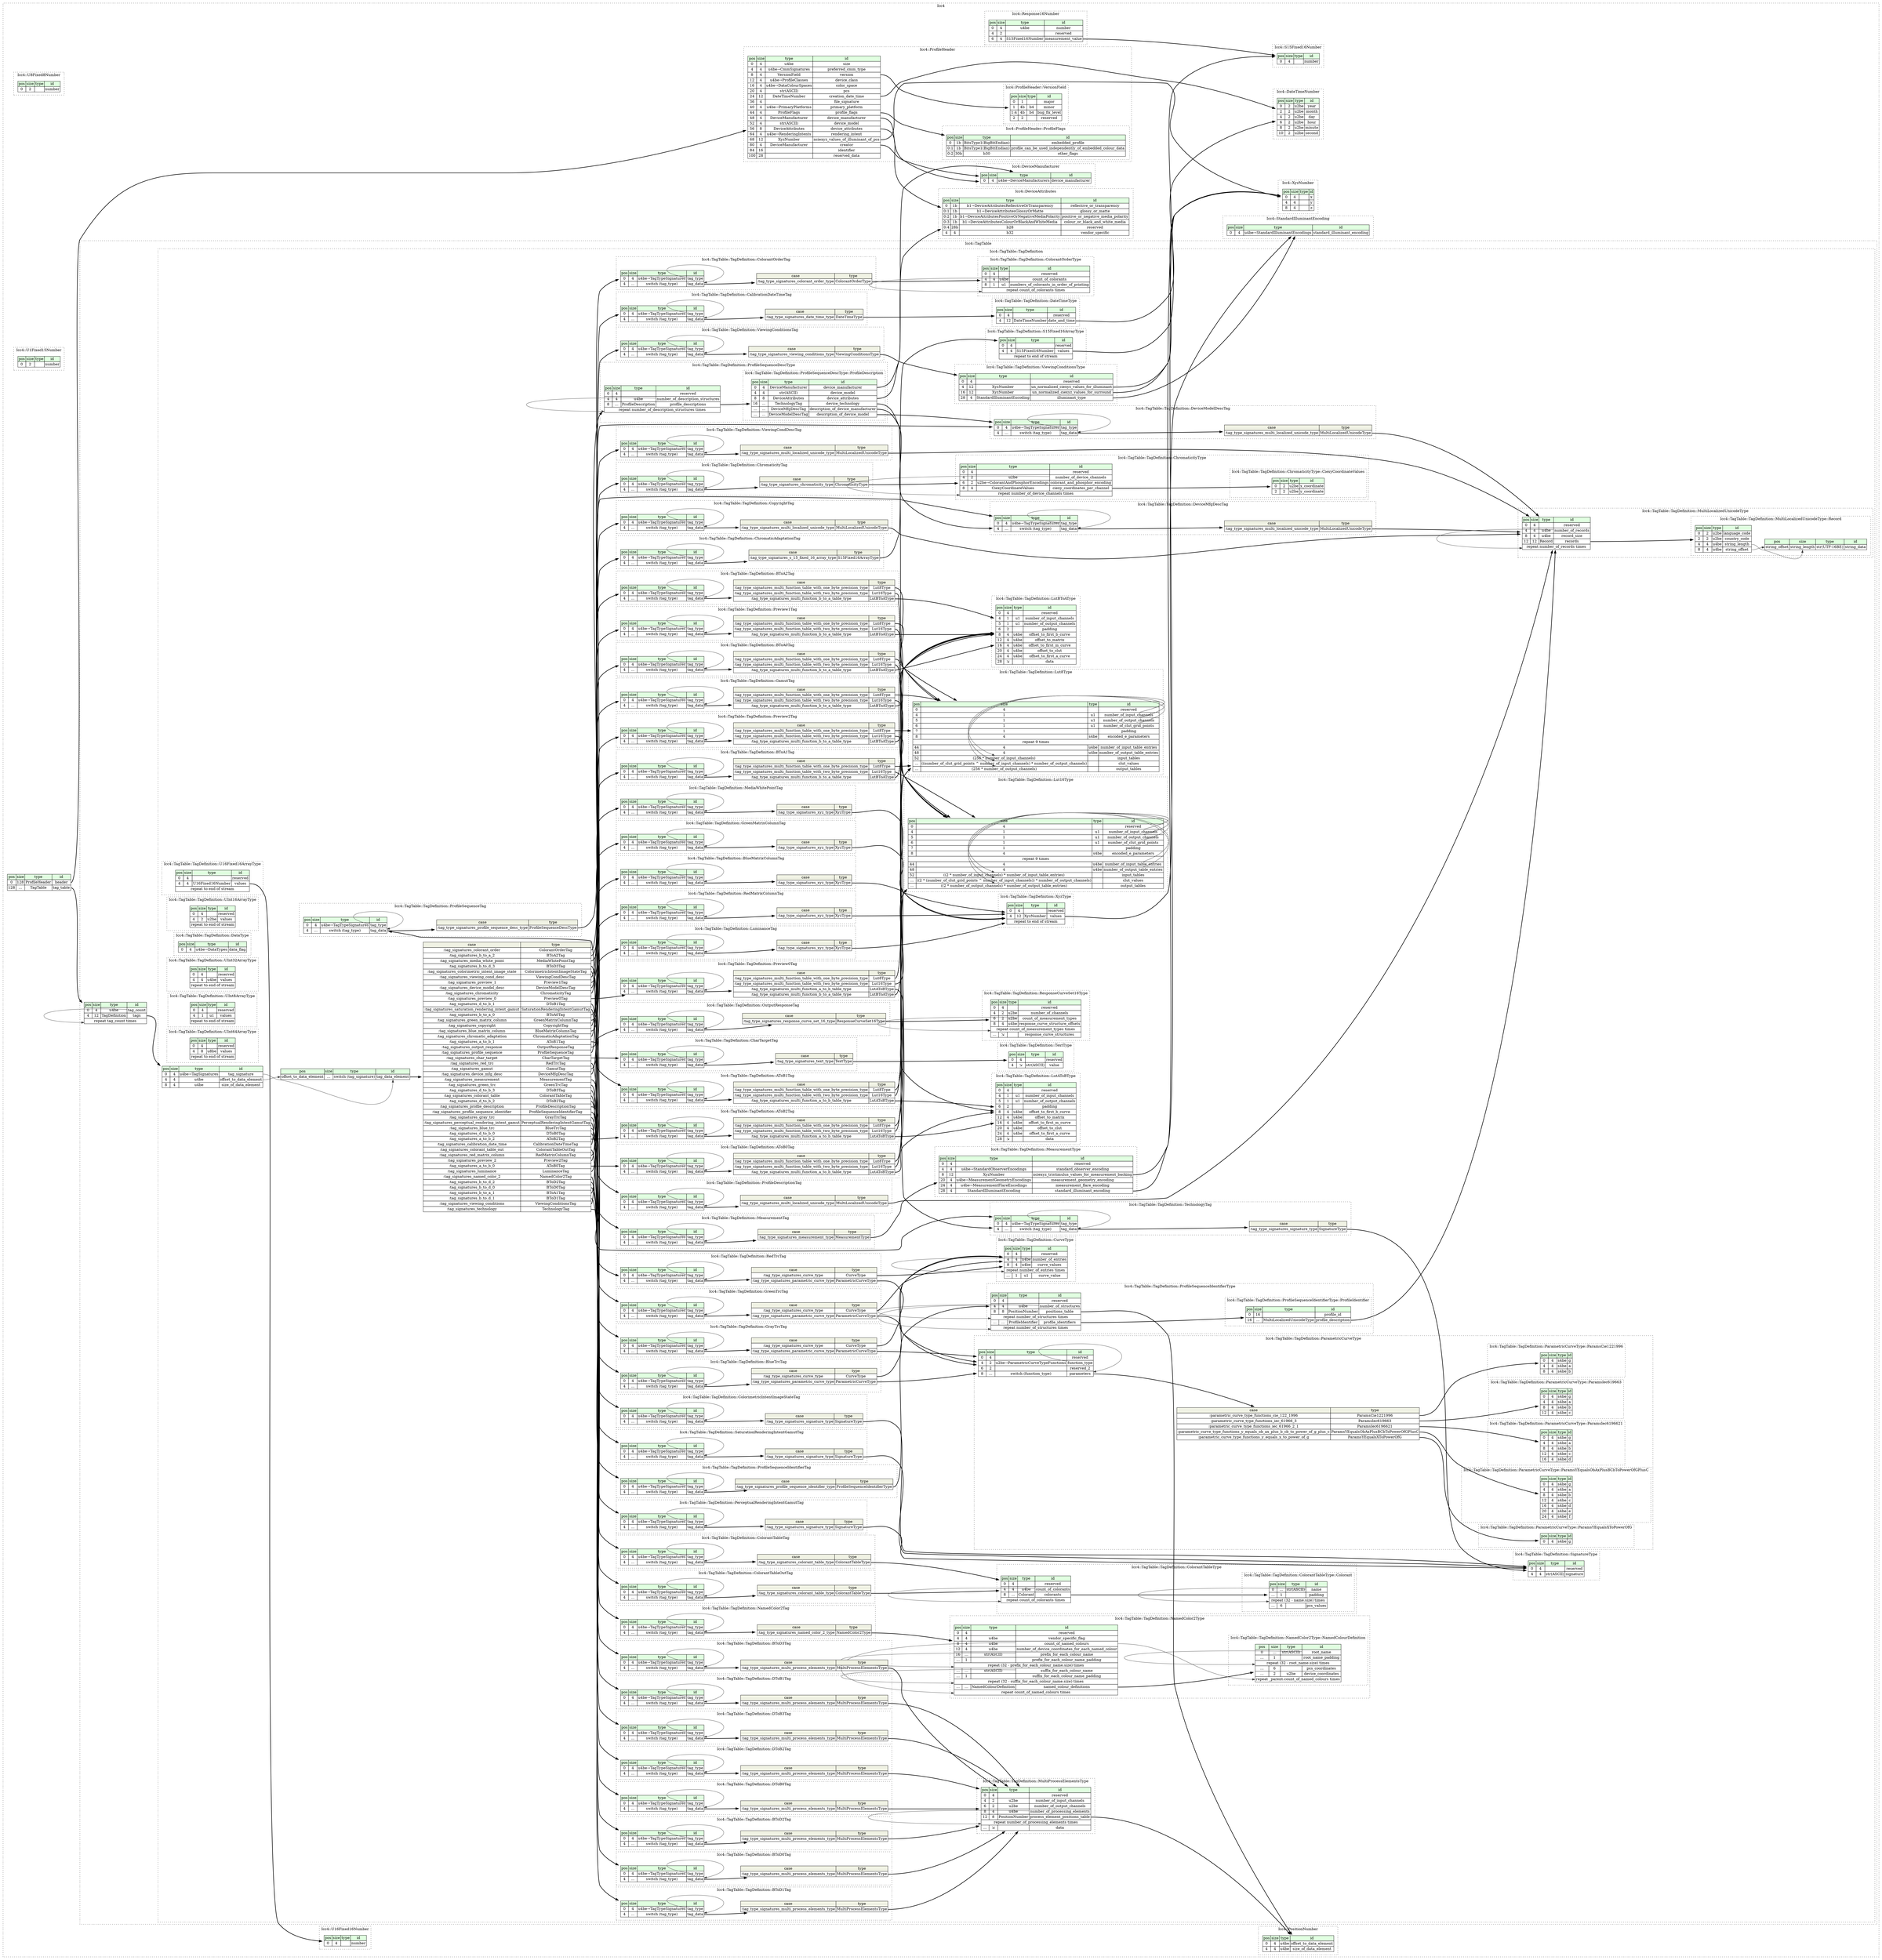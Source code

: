 digraph {
	rankdir=LR;
	node [shape=plaintext];
	subgraph cluster__icc_4 {
		label="Icc4";
		graph[style=dotted];

		icc_4__seq [label=<<TABLE BORDER="0" CELLBORDER="1" CELLSPACING="0">
			<TR><TD BGCOLOR="#E0FFE0">pos</TD><TD BGCOLOR="#E0FFE0">size</TD><TD BGCOLOR="#E0FFE0">type</TD><TD BGCOLOR="#E0FFE0">id</TD></TR>
			<TR><TD PORT="header_pos">0</TD><TD PORT="header_size">128</TD><TD>ProfileHeader</TD><TD PORT="header_type">header</TD></TR>
			<TR><TD PORT="tag_table_pos">128</TD><TD PORT="tag_table_size">...</TD><TD>TagTable</TD><TD PORT="tag_table_type">tag_table</TD></TR>
		</TABLE>>];
		subgraph cluster__u_8_fixed_8_number {
			label="Icc4::U8Fixed8Number";
			graph[style=dotted];

			u_8_fixed_8_number__seq [label=<<TABLE BORDER="0" CELLBORDER="1" CELLSPACING="0">
				<TR><TD BGCOLOR="#E0FFE0">pos</TD><TD BGCOLOR="#E0FFE0">size</TD><TD BGCOLOR="#E0FFE0">type</TD><TD BGCOLOR="#E0FFE0">id</TD></TR>
				<TR><TD PORT="number_pos">0</TD><TD PORT="number_size">2</TD><TD></TD><TD PORT="number_type">number</TD></TR>
			</TABLE>>];
		}
		subgraph cluster__u_16_fixed_16_number {
			label="Icc4::U16Fixed16Number";
			graph[style=dotted];

			u_16_fixed_16_number__seq [label=<<TABLE BORDER="0" CELLBORDER="1" CELLSPACING="0">
				<TR><TD BGCOLOR="#E0FFE0">pos</TD><TD BGCOLOR="#E0FFE0">size</TD><TD BGCOLOR="#E0FFE0">type</TD><TD BGCOLOR="#E0FFE0">id</TD></TR>
				<TR><TD PORT="number_pos">0</TD><TD PORT="number_size">4</TD><TD></TD><TD PORT="number_type">number</TD></TR>
			</TABLE>>];
		}
		subgraph cluster__standard_illuminant_encoding {
			label="Icc4::StandardIlluminantEncoding";
			graph[style=dotted];

			standard_illuminant_encoding__seq [label=<<TABLE BORDER="0" CELLBORDER="1" CELLSPACING="0">
				<TR><TD BGCOLOR="#E0FFE0">pos</TD><TD BGCOLOR="#E0FFE0">size</TD><TD BGCOLOR="#E0FFE0">type</TD><TD BGCOLOR="#E0FFE0">id</TD></TR>
				<TR><TD PORT="standard_illuminant_encoding_pos">0</TD><TD PORT="standard_illuminant_encoding_size">4</TD><TD>u4be→StandardIlluminantEncodings</TD><TD PORT="standard_illuminant_encoding_type">standard_illuminant_encoding</TD></TR>
			</TABLE>>];
		}
		subgraph cluster__profile_header {
			label="Icc4::ProfileHeader";
			graph[style=dotted];

			profile_header__seq [label=<<TABLE BORDER="0" CELLBORDER="1" CELLSPACING="0">
				<TR><TD BGCOLOR="#E0FFE0">pos</TD><TD BGCOLOR="#E0FFE0">size</TD><TD BGCOLOR="#E0FFE0">type</TD><TD BGCOLOR="#E0FFE0">id</TD></TR>
				<TR><TD PORT="size_pos">0</TD><TD PORT="size_size">4</TD><TD>u4be</TD><TD PORT="size_type">size</TD></TR>
				<TR><TD PORT="preferred_cmm_type_pos">4</TD><TD PORT="preferred_cmm_type_size">4</TD><TD>u4be→CmmSignatures</TD><TD PORT="preferred_cmm_type_type">preferred_cmm_type</TD></TR>
				<TR><TD PORT="version_pos">8</TD><TD PORT="version_size">4</TD><TD>VersionField</TD><TD PORT="version_type">version</TD></TR>
				<TR><TD PORT="device_class_pos">12</TD><TD PORT="device_class_size">4</TD><TD>u4be→ProfileClasses</TD><TD PORT="device_class_type">device_class</TD></TR>
				<TR><TD PORT="color_space_pos">16</TD><TD PORT="color_space_size">4</TD><TD>u4be→DataColourSpaces</TD><TD PORT="color_space_type">color_space</TD></TR>
				<TR><TD PORT="pcs_pos">20</TD><TD PORT="pcs_size">4</TD><TD>str(ASCII)</TD><TD PORT="pcs_type">pcs</TD></TR>
				<TR><TD PORT="creation_date_time_pos">24</TD><TD PORT="creation_date_time_size">12</TD><TD>DateTimeNumber</TD><TD PORT="creation_date_time_type">creation_date_time</TD></TR>
				<TR><TD PORT="file_signature_pos">36</TD><TD PORT="file_signature_size">4</TD><TD></TD><TD PORT="file_signature_type">file_signature</TD></TR>
				<TR><TD PORT="primary_platform_pos">40</TD><TD PORT="primary_platform_size">4</TD><TD>u4be→PrimaryPlatforms</TD><TD PORT="primary_platform_type">primary_platform</TD></TR>
				<TR><TD PORT="profile_flags_pos">44</TD><TD PORT="profile_flags_size">4</TD><TD>ProfileFlags</TD><TD PORT="profile_flags_type">profile_flags</TD></TR>
				<TR><TD PORT="device_manufacturer_pos">48</TD><TD PORT="device_manufacturer_size">4</TD><TD>DeviceManufacturer</TD><TD PORT="device_manufacturer_type">device_manufacturer</TD></TR>
				<TR><TD PORT="device_model_pos">52</TD><TD PORT="device_model_size">4</TD><TD>str(ASCII)</TD><TD PORT="device_model_type">device_model</TD></TR>
				<TR><TD PORT="device_attributes_pos">56</TD><TD PORT="device_attributes_size">8</TD><TD>DeviceAttributes</TD><TD PORT="device_attributes_type">device_attributes</TD></TR>
				<TR><TD PORT="rendering_intent_pos">64</TD><TD PORT="rendering_intent_size">4</TD><TD>u4be→RenderingIntents</TD><TD PORT="rendering_intent_type">rendering_intent</TD></TR>
				<TR><TD PORT="nciexyz_values_of_illuminant_of_pcs_pos">68</TD><TD PORT="nciexyz_values_of_illuminant_of_pcs_size">12</TD><TD>XyzNumber</TD><TD PORT="nciexyz_values_of_illuminant_of_pcs_type">nciexyz_values_of_illuminant_of_pcs</TD></TR>
				<TR><TD PORT="creator_pos">80</TD><TD PORT="creator_size">4</TD><TD>DeviceManufacturer</TD><TD PORT="creator_type">creator</TD></TR>
				<TR><TD PORT="identifier_pos">84</TD><TD PORT="identifier_size">16</TD><TD></TD><TD PORT="identifier_type">identifier</TD></TR>
				<TR><TD PORT="reserved_data_pos">100</TD><TD PORT="reserved_data_size">28</TD><TD></TD><TD PORT="reserved_data_type">reserved_data</TD></TR>
			</TABLE>>];
			subgraph cluster__version_field {
				label="Icc4::ProfileHeader::VersionField";
				graph[style=dotted];

				version_field__seq [label=<<TABLE BORDER="0" CELLBORDER="1" CELLSPACING="0">
					<TR><TD BGCOLOR="#E0FFE0">pos</TD><TD BGCOLOR="#E0FFE0">size</TD><TD BGCOLOR="#E0FFE0">type</TD><TD BGCOLOR="#E0FFE0">id</TD></TR>
					<TR><TD PORT="major_pos">0</TD><TD PORT="major_size">1</TD><TD></TD><TD PORT="major_type">major</TD></TR>
					<TR><TD PORT="minor_pos">1</TD><TD PORT="minor_size">4b</TD><TD>b4</TD><TD PORT="minor_type">minor</TD></TR>
					<TR><TD PORT="bug_fix_level_pos">1:4</TD><TD PORT="bug_fix_level_size">4b</TD><TD>b4</TD><TD PORT="bug_fix_level_type">bug_fix_level</TD></TR>
					<TR><TD PORT="reserved_pos">2</TD><TD PORT="reserved_size">2</TD><TD></TD><TD PORT="reserved_type">reserved</TD></TR>
				</TABLE>>];
			}
			subgraph cluster__profile_flags {
				label="Icc4::ProfileHeader::ProfileFlags";
				graph[style=dotted];

				profile_flags__seq [label=<<TABLE BORDER="0" CELLBORDER="1" CELLSPACING="0">
					<TR><TD BGCOLOR="#E0FFE0">pos</TD><TD BGCOLOR="#E0FFE0">size</TD><TD BGCOLOR="#E0FFE0">type</TD><TD BGCOLOR="#E0FFE0">id</TD></TR>
					<TR><TD PORT="embedded_profile_pos">0</TD><TD PORT="embedded_profile_size">1b</TD><TD>BitsType1(BigBitEndian)</TD><TD PORT="embedded_profile_type">embedded_profile</TD></TR>
					<TR><TD PORT="profile_can_be_used_independently_of_embedded_colour_data_pos">0:1</TD><TD PORT="profile_can_be_used_independently_of_embedded_colour_data_size">1b</TD><TD>BitsType1(BigBitEndian)</TD><TD PORT="profile_can_be_used_independently_of_embedded_colour_data_type">profile_can_be_used_independently_of_embedded_colour_data</TD></TR>
					<TR><TD PORT="other_flags_pos">0:2</TD><TD PORT="other_flags_size">30b</TD><TD>b30</TD><TD PORT="other_flags_type">other_flags</TD></TR>
				</TABLE>>];
			}
		}
		subgraph cluster__xyz_number {
			label="Icc4::XyzNumber";
			graph[style=dotted];

			xyz_number__seq [label=<<TABLE BORDER="0" CELLBORDER="1" CELLSPACING="0">
				<TR><TD BGCOLOR="#E0FFE0">pos</TD><TD BGCOLOR="#E0FFE0">size</TD><TD BGCOLOR="#E0FFE0">type</TD><TD BGCOLOR="#E0FFE0">id</TD></TR>
				<TR><TD PORT="x_pos">0</TD><TD PORT="x_size">4</TD><TD></TD><TD PORT="x_type">x</TD></TR>
				<TR><TD PORT="y_pos">4</TD><TD PORT="y_size">4</TD><TD></TD><TD PORT="y_type">y</TD></TR>
				<TR><TD PORT="z_pos">8</TD><TD PORT="z_size">4</TD><TD></TD><TD PORT="z_type">z</TD></TR>
			</TABLE>>];
		}
		subgraph cluster__date_time_number {
			label="Icc4::DateTimeNumber";
			graph[style=dotted];

			date_time_number__seq [label=<<TABLE BORDER="0" CELLBORDER="1" CELLSPACING="0">
				<TR><TD BGCOLOR="#E0FFE0">pos</TD><TD BGCOLOR="#E0FFE0">size</TD><TD BGCOLOR="#E0FFE0">type</TD><TD BGCOLOR="#E0FFE0">id</TD></TR>
				<TR><TD PORT="year_pos">0</TD><TD PORT="year_size">2</TD><TD>u2be</TD><TD PORT="year_type">year</TD></TR>
				<TR><TD PORT="month_pos">2</TD><TD PORT="month_size">2</TD><TD>u2be</TD><TD PORT="month_type">month</TD></TR>
				<TR><TD PORT="day_pos">4</TD><TD PORT="day_size">2</TD><TD>u2be</TD><TD PORT="day_type">day</TD></TR>
				<TR><TD PORT="hour_pos">6</TD><TD PORT="hour_size">2</TD><TD>u2be</TD><TD PORT="hour_type">hour</TD></TR>
				<TR><TD PORT="minute_pos">8</TD><TD PORT="minute_size">2</TD><TD>u2be</TD><TD PORT="minute_type">minute</TD></TR>
				<TR><TD PORT="second_pos">10</TD><TD PORT="second_size">2</TD><TD>u2be</TD><TD PORT="second_type">second</TD></TR>
			</TABLE>>];
		}
		subgraph cluster__response_16_number {
			label="Icc4::Response16Number";
			graph[style=dotted];

			response_16_number__seq [label=<<TABLE BORDER="0" CELLBORDER="1" CELLSPACING="0">
				<TR><TD BGCOLOR="#E0FFE0">pos</TD><TD BGCOLOR="#E0FFE0">size</TD><TD BGCOLOR="#E0FFE0">type</TD><TD BGCOLOR="#E0FFE0">id</TD></TR>
				<TR><TD PORT="number_pos">0</TD><TD PORT="number_size">4</TD><TD>u4be</TD><TD PORT="number_type">number</TD></TR>
				<TR><TD PORT="reserved_pos">4</TD><TD PORT="reserved_size">2</TD><TD></TD><TD PORT="reserved_type">reserved</TD></TR>
				<TR><TD PORT="measurement_value_pos">6</TD><TD PORT="measurement_value_size">4</TD><TD>S15Fixed16Number</TD><TD PORT="measurement_value_type">measurement_value</TD></TR>
			</TABLE>>];
		}
		subgraph cluster__u_1_fixed_15_number {
			label="Icc4::U1Fixed15Number";
			graph[style=dotted];

			u_1_fixed_15_number__seq [label=<<TABLE BORDER="0" CELLBORDER="1" CELLSPACING="0">
				<TR><TD BGCOLOR="#E0FFE0">pos</TD><TD BGCOLOR="#E0FFE0">size</TD><TD BGCOLOR="#E0FFE0">type</TD><TD BGCOLOR="#E0FFE0">id</TD></TR>
				<TR><TD PORT="number_pos">0</TD><TD PORT="number_size">2</TD><TD></TD><TD PORT="number_type">number</TD></TR>
			</TABLE>>];
		}
		subgraph cluster__tag_table {
			label="Icc4::TagTable";
			graph[style=dotted];

			tag_table__seq [label=<<TABLE BORDER="0" CELLBORDER="1" CELLSPACING="0">
				<TR><TD BGCOLOR="#E0FFE0">pos</TD><TD BGCOLOR="#E0FFE0">size</TD><TD BGCOLOR="#E0FFE0">type</TD><TD BGCOLOR="#E0FFE0">id</TD></TR>
				<TR><TD PORT="tag_count_pos">0</TD><TD PORT="tag_count_size">4</TD><TD>u4be</TD><TD PORT="tag_count_type">tag_count</TD></TR>
				<TR><TD PORT="tags_pos">4</TD><TD PORT="tags_size">12</TD><TD>TagDefinition</TD><TD PORT="tags_type">tags</TD></TR>
				<TR><TD COLSPAN="4" PORT="tags__repeat">repeat tag_count times</TD></TR>
			</TABLE>>];
			subgraph cluster__tag_definition {
				label="Icc4::TagTable::TagDefinition";
				graph[style=dotted];

				tag_definition__seq [label=<<TABLE BORDER="0" CELLBORDER="1" CELLSPACING="0">
					<TR><TD BGCOLOR="#E0FFE0">pos</TD><TD BGCOLOR="#E0FFE0">size</TD><TD BGCOLOR="#E0FFE0">type</TD><TD BGCOLOR="#E0FFE0">id</TD></TR>
					<TR><TD PORT="tag_signature_pos">0</TD><TD PORT="tag_signature_size">4</TD><TD>u4be→TagSignatures</TD><TD PORT="tag_signature_type">tag_signature</TD></TR>
					<TR><TD PORT="offset_to_data_element_pos">4</TD><TD PORT="offset_to_data_element_size">4</TD><TD>u4be</TD><TD PORT="offset_to_data_element_type">offset_to_data_element</TD></TR>
					<TR><TD PORT="size_of_data_element_pos">8</TD><TD PORT="size_of_data_element_size">4</TD><TD>u4be</TD><TD PORT="size_of_data_element_type">size_of_data_element</TD></TR>
				</TABLE>>];
				tag_definition__inst__tag_data_element [label=<<TABLE BORDER="0" CELLBORDER="1" CELLSPACING="0">
					<TR><TD BGCOLOR="#E0FFE0">pos</TD><TD BGCOLOR="#E0FFE0">size</TD><TD BGCOLOR="#E0FFE0">type</TD><TD BGCOLOR="#E0FFE0">id</TD></TR>
					<TR><TD PORT="tag_data_element_pos">offset_to_data_element</TD><TD PORT="tag_data_element_size">...</TD><TD>switch (tag_signature)</TD><TD PORT="tag_data_element_type">tag_data_element</TD></TR>
				</TABLE>>];
tag_definition__inst__tag_data_element_tag_data_element_switch [label=<<TABLE BORDER="0" CELLBORDER="1" CELLSPACING="0">
	<TR><TD BGCOLOR="#F0F2E4">case</TD><TD BGCOLOR="#F0F2E4">type</TD></TR>
	<TR><TD>:tag_signatures_colorant_order</TD><TD PORT="case0">ColorantOrderTag</TD></TR>
	<TR><TD>:tag_signatures_b_to_a_2</TD><TD PORT="case1">BToA2Tag</TD></TR>
	<TR><TD>:tag_signatures_media_white_point</TD><TD PORT="case2">MediaWhitePointTag</TD></TR>
	<TR><TD>:tag_signatures_b_to_d_3</TD><TD PORT="case3">BToD3Tag</TD></TR>
	<TR><TD>:tag_signatures_colorimetric_intent_image_state</TD><TD PORT="case4">ColorimetricIntentImageStateTag</TD></TR>
	<TR><TD>:tag_signatures_viewing_cond_desc</TD><TD PORT="case5">ViewingCondDescTag</TD></TR>
	<TR><TD>:tag_signatures_preview_1</TD><TD PORT="case6">Preview1Tag</TD></TR>
	<TR><TD>:tag_signatures_device_model_desc</TD><TD PORT="case7">DeviceModelDescTag</TD></TR>
	<TR><TD>:tag_signatures_chromaticity</TD><TD PORT="case8">ChromaticityTag</TD></TR>
	<TR><TD>:tag_signatures_preview_0</TD><TD PORT="case9">Preview0Tag</TD></TR>
	<TR><TD>:tag_signatures_d_to_b_1</TD><TD PORT="case10">DToB1Tag</TD></TR>
	<TR><TD>:tag_signatures_saturation_rendering_intent_gamut</TD><TD PORT="case11">SaturationRenderingIntentGamutTag</TD></TR>
	<TR><TD>:tag_signatures_b_to_a_0</TD><TD PORT="case12">BToA0Tag</TD></TR>
	<TR><TD>:tag_signatures_green_matrix_column</TD><TD PORT="case13">GreenMatrixColumnTag</TD></TR>
	<TR><TD>:tag_signatures_copyright</TD><TD PORT="case14">CopyrightTag</TD></TR>
	<TR><TD>:tag_signatures_blue_matrix_column</TD><TD PORT="case15">BlueMatrixColumnTag</TD></TR>
	<TR><TD>:tag_signatures_chromatic_adaptation</TD><TD PORT="case16">ChromaticAdaptationTag</TD></TR>
	<TR><TD>:tag_signatures_a_to_b_1</TD><TD PORT="case17">AToB1Tag</TD></TR>
	<TR><TD>:tag_signatures_output_response</TD><TD PORT="case18">OutputResponseTag</TD></TR>
	<TR><TD>:tag_signatures_profile_sequence</TD><TD PORT="case19">ProfileSequenceTag</TD></TR>
	<TR><TD>:tag_signatures_char_target</TD><TD PORT="case20">CharTargetTag</TD></TR>
	<TR><TD>:tag_signatures_red_trc</TD><TD PORT="case21">RedTrcTag</TD></TR>
	<TR><TD>:tag_signatures_gamut</TD><TD PORT="case22">GamutTag</TD></TR>
	<TR><TD>:tag_signatures_device_mfg_desc</TD><TD PORT="case23">DeviceMfgDescTag</TD></TR>
	<TR><TD>:tag_signatures_measurement</TD><TD PORT="case24">MeasurementTag</TD></TR>
	<TR><TD>:tag_signatures_green_trc</TD><TD PORT="case25">GreenTrcTag</TD></TR>
	<TR><TD>:tag_signatures_d_to_b_3</TD><TD PORT="case26">DToB3Tag</TD></TR>
	<TR><TD>:tag_signatures_colorant_table</TD><TD PORT="case27">ColorantTableTag</TD></TR>
	<TR><TD>:tag_signatures_d_to_b_2</TD><TD PORT="case28">DToB2Tag</TD></TR>
	<TR><TD>:tag_signatures_profile_description</TD><TD PORT="case29">ProfileDescriptionTag</TD></TR>
	<TR><TD>:tag_signatures_profile_sequence_identifier</TD><TD PORT="case30">ProfileSequenceIdentifierTag</TD></TR>
	<TR><TD>:tag_signatures_gray_trc</TD><TD PORT="case31">GrayTrcTag</TD></TR>
	<TR><TD>:tag_signatures_perceptual_rendering_intent_gamut</TD><TD PORT="case32">PerceptualRenderingIntentGamutTag</TD></TR>
	<TR><TD>:tag_signatures_blue_trc</TD><TD PORT="case33">BlueTrcTag</TD></TR>
	<TR><TD>:tag_signatures_d_to_b_0</TD><TD PORT="case34">DToB0Tag</TD></TR>
	<TR><TD>:tag_signatures_a_to_b_2</TD><TD PORT="case35">AToB2Tag</TD></TR>
	<TR><TD>:tag_signatures_calibration_date_time</TD><TD PORT="case36">CalibrationDateTimeTag</TD></TR>
	<TR><TD>:tag_signatures_colorant_table_out</TD><TD PORT="case37">ColorantTableOutTag</TD></TR>
	<TR><TD>:tag_signatures_red_matrix_column</TD><TD PORT="case38">RedMatrixColumnTag</TD></TR>
	<TR><TD>:tag_signatures_preview_2</TD><TD PORT="case39">Preview2Tag</TD></TR>
	<TR><TD>:tag_signatures_a_to_b_0</TD><TD PORT="case40">AToB0Tag</TD></TR>
	<TR><TD>:tag_signatures_luminance</TD><TD PORT="case41">LuminanceTag</TD></TR>
	<TR><TD>:tag_signatures_named_color_2</TD><TD PORT="case42">NamedColor2Tag</TD></TR>
	<TR><TD>:tag_signatures_b_to_d_2</TD><TD PORT="case43">BToD2Tag</TD></TR>
	<TR><TD>:tag_signatures_b_to_d_0</TD><TD PORT="case44">BToD0Tag</TD></TR>
	<TR><TD>:tag_signatures_b_to_a_1</TD><TD PORT="case45">BToA1Tag</TD></TR>
	<TR><TD>:tag_signatures_b_to_d_1</TD><TD PORT="case46">BToD1Tag</TD></TR>
	<TR><TD>:tag_signatures_viewing_conditions</TD><TD PORT="case47">ViewingConditionsTag</TD></TR>
	<TR><TD>:tag_signatures_technology</TD><TD PORT="case48">TechnologyTag</TD></TR>
</TABLE>>];
				subgraph cluster__blue_matrix_column_tag {
					label="Icc4::TagTable::TagDefinition::BlueMatrixColumnTag";
					graph[style=dotted];

					blue_matrix_column_tag__seq [label=<<TABLE BORDER="0" CELLBORDER="1" CELLSPACING="0">
						<TR><TD BGCOLOR="#E0FFE0">pos</TD><TD BGCOLOR="#E0FFE0">size</TD><TD BGCOLOR="#E0FFE0">type</TD><TD BGCOLOR="#E0FFE0">id</TD></TR>
						<TR><TD PORT="tag_type_pos">0</TD><TD PORT="tag_type_size">4</TD><TD>u4be→TagTypeSignatures</TD><TD PORT="tag_type_type">tag_type</TD></TR>
						<TR><TD PORT="tag_data_pos">4</TD><TD PORT="tag_data_size">...</TD><TD>switch (tag_type)</TD><TD PORT="tag_data_type">tag_data</TD></TR>
					</TABLE>>];
blue_matrix_column_tag__seq_tag_data_switch [label=<<TABLE BORDER="0" CELLBORDER="1" CELLSPACING="0">
	<TR><TD BGCOLOR="#F0F2E4">case</TD><TD BGCOLOR="#F0F2E4">type</TD></TR>
	<TR><TD>:tag_type_signatures_xyz_type</TD><TD PORT="case0">XyzType</TD></TR>
</TABLE>>];
				}
				subgraph cluster__device_mfg_desc_tag {
					label="Icc4::TagTable::TagDefinition::DeviceMfgDescTag";
					graph[style=dotted];

					device_mfg_desc_tag__seq [label=<<TABLE BORDER="0" CELLBORDER="1" CELLSPACING="0">
						<TR><TD BGCOLOR="#E0FFE0">pos</TD><TD BGCOLOR="#E0FFE0">size</TD><TD BGCOLOR="#E0FFE0">type</TD><TD BGCOLOR="#E0FFE0">id</TD></TR>
						<TR><TD PORT="tag_type_pos">0</TD><TD PORT="tag_type_size">4</TD><TD>u4be→TagTypeSignatures</TD><TD PORT="tag_type_type">tag_type</TD></TR>
						<TR><TD PORT="tag_data_pos">4</TD><TD PORT="tag_data_size">...</TD><TD>switch (tag_type)</TD><TD PORT="tag_data_type">tag_data</TD></TR>
					</TABLE>>];
device_mfg_desc_tag__seq_tag_data_switch [label=<<TABLE BORDER="0" CELLBORDER="1" CELLSPACING="0">
	<TR><TD BGCOLOR="#F0F2E4">case</TD><TD BGCOLOR="#F0F2E4">type</TD></TR>
	<TR><TD>:tag_type_signatures_multi_localized_unicode_type</TD><TD PORT="case0">MultiLocalizedUnicodeType</TD></TR>
</TABLE>>];
				}
				subgraph cluster__named_color_2_type {
					label="Icc4::TagTable::TagDefinition::NamedColor2Type";
					graph[style=dotted];

					named_color_2_type__seq [label=<<TABLE BORDER="0" CELLBORDER="1" CELLSPACING="0">
						<TR><TD BGCOLOR="#E0FFE0">pos</TD><TD BGCOLOR="#E0FFE0">size</TD><TD BGCOLOR="#E0FFE0">type</TD><TD BGCOLOR="#E0FFE0">id</TD></TR>
						<TR><TD PORT="reserved_pos">0</TD><TD PORT="reserved_size">4</TD><TD></TD><TD PORT="reserved_type">reserved</TD></TR>
						<TR><TD PORT="vendor_specific_flag_pos">4</TD><TD PORT="vendor_specific_flag_size">4</TD><TD>u4be</TD><TD PORT="vendor_specific_flag_type">vendor_specific_flag</TD></TR>
						<TR><TD PORT="count_of_named_colours_pos">8</TD><TD PORT="count_of_named_colours_size">4</TD><TD>u4be</TD><TD PORT="count_of_named_colours_type">count_of_named_colours</TD></TR>
						<TR><TD PORT="number_of_device_coordinates_for_each_named_colour_pos">12</TD><TD PORT="number_of_device_coordinates_for_each_named_colour_size">4</TD><TD>u4be</TD><TD PORT="number_of_device_coordinates_for_each_named_colour_type">number_of_device_coordinates_for_each_named_colour</TD></TR>
						<TR><TD PORT="prefix_for_each_colour_name_pos">16</TD><TD PORT="prefix_for_each_colour_name_size">...</TD><TD>str(ASCII)</TD><TD PORT="prefix_for_each_colour_name_type">prefix_for_each_colour_name</TD></TR>
						<TR><TD PORT="prefix_for_each_colour_name_padding_pos">...</TD><TD PORT="prefix_for_each_colour_name_padding_size">1</TD><TD></TD><TD PORT="prefix_for_each_colour_name_padding_type">prefix_for_each_colour_name_padding</TD></TR>
						<TR><TD COLSPAN="4" PORT="prefix_for_each_colour_name_padding__repeat">repeat (32 - prefix_for_each_colour_name.size) times</TD></TR>
						<TR><TD PORT="suffix_for_each_colour_name_pos">...</TD><TD PORT="suffix_for_each_colour_name_size">...</TD><TD>str(ASCII)</TD><TD PORT="suffix_for_each_colour_name_type">suffix_for_each_colour_name</TD></TR>
						<TR><TD PORT="suffix_for_each_colour_name_padding_pos">...</TD><TD PORT="suffix_for_each_colour_name_padding_size">1</TD><TD></TD><TD PORT="suffix_for_each_colour_name_padding_type">suffix_for_each_colour_name_padding</TD></TR>
						<TR><TD COLSPAN="4" PORT="suffix_for_each_colour_name_padding__repeat">repeat (32 - suffix_for_each_colour_name.size) times</TD></TR>
						<TR><TD PORT="named_colour_definitions_pos">...</TD><TD PORT="named_colour_definitions_size">...</TD><TD>NamedColourDefinition</TD><TD PORT="named_colour_definitions_type">named_colour_definitions</TD></TR>
						<TR><TD COLSPAN="4" PORT="named_colour_definitions__repeat">repeat count_of_named_colours times</TD></TR>
					</TABLE>>];
					subgraph cluster__named_colour_definition {
						label="Icc4::TagTable::TagDefinition::NamedColor2Type::NamedColourDefinition";
						graph[style=dotted];

						named_colour_definition__seq [label=<<TABLE BORDER="0" CELLBORDER="1" CELLSPACING="0">
							<TR><TD BGCOLOR="#E0FFE0">pos</TD><TD BGCOLOR="#E0FFE0">size</TD><TD BGCOLOR="#E0FFE0">type</TD><TD BGCOLOR="#E0FFE0">id</TD></TR>
							<TR><TD PORT="root_name_pos">0</TD><TD PORT="root_name_size">...</TD><TD>str(ASCII)</TD><TD PORT="root_name_type">root_name</TD></TR>
							<TR><TD PORT="root_name_padding_pos">...</TD><TD PORT="root_name_padding_size">1</TD><TD></TD><TD PORT="root_name_padding_type">root_name_padding</TD></TR>
							<TR><TD COLSPAN="4" PORT="root_name_padding__repeat">repeat (32 - root_name.size) times</TD></TR>
							<TR><TD PORT="pcs_coordinates_pos">...</TD><TD PORT="pcs_coordinates_size">6</TD><TD></TD><TD PORT="pcs_coordinates_type">pcs_coordinates</TD></TR>
							<TR><TD PORT="device_coordinates_pos">...</TD><TD PORT="device_coordinates_size">2</TD><TD>u2be</TD><TD PORT="device_coordinates_type">device_coordinates</TD></TR>
							<TR><TD COLSPAN="4" PORT="device_coordinates__repeat">repeat _parent.count_of_named_colours times</TD></TR>
						</TABLE>>];
					}
				}
				subgraph cluster__viewing_conditions_tag {
					label="Icc4::TagTable::TagDefinition::ViewingConditionsTag";
					graph[style=dotted];

					viewing_conditions_tag__seq [label=<<TABLE BORDER="0" CELLBORDER="1" CELLSPACING="0">
						<TR><TD BGCOLOR="#E0FFE0">pos</TD><TD BGCOLOR="#E0FFE0">size</TD><TD BGCOLOR="#E0FFE0">type</TD><TD BGCOLOR="#E0FFE0">id</TD></TR>
						<TR><TD PORT="tag_type_pos">0</TD><TD PORT="tag_type_size">4</TD><TD>u4be→TagTypeSignatures</TD><TD PORT="tag_type_type">tag_type</TD></TR>
						<TR><TD PORT="tag_data_pos">4</TD><TD PORT="tag_data_size">...</TD><TD>switch (tag_type)</TD><TD PORT="tag_data_type">tag_data</TD></TR>
					</TABLE>>];
viewing_conditions_tag__seq_tag_data_switch [label=<<TABLE BORDER="0" CELLBORDER="1" CELLSPACING="0">
	<TR><TD BGCOLOR="#F0F2E4">case</TD><TD BGCOLOR="#F0F2E4">type</TD></TR>
	<TR><TD>:tag_type_signatures_viewing_conditions_type</TD><TD PORT="case0">ViewingConditionsType</TD></TR>
</TABLE>>];
				}
				subgraph cluster__blue_trc_tag {
					label="Icc4::TagTable::TagDefinition::BlueTrcTag";
					graph[style=dotted];

					blue_trc_tag__seq [label=<<TABLE BORDER="0" CELLBORDER="1" CELLSPACING="0">
						<TR><TD BGCOLOR="#E0FFE0">pos</TD><TD BGCOLOR="#E0FFE0">size</TD><TD BGCOLOR="#E0FFE0">type</TD><TD BGCOLOR="#E0FFE0">id</TD></TR>
						<TR><TD PORT="tag_type_pos">0</TD><TD PORT="tag_type_size">4</TD><TD>u4be→TagTypeSignatures</TD><TD PORT="tag_type_type">tag_type</TD></TR>
						<TR><TD PORT="tag_data_pos">4</TD><TD PORT="tag_data_size">...</TD><TD>switch (tag_type)</TD><TD PORT="tag_data_type">tag_data</TD></TR>
					</TABLE>>];
blue_trc_tag__seq_tag_data_switch [label=<<TABLE BORDER="0" CELLBORDER="1" CELLSPACING="0">
	<TR><TD BGCOLOR="#F0F2E4">case</TD><TD BGCOLOR="#F0F2E4">type</TD></TR>
	<TR><TD>:tag_type_signatures_curve_type</TD><TD PORT="case0">CurveType</TD></TR>
	<TR><TD>:tag_type_signatures_parametric_curve_type</TD><TD PORT="case1">ParametricCurveType</TD></TR>
</TABLE>>];
				}
				subgraph cluster__response_curve_set_16_type {
					label="Icc4::TagTable::TagDefinition::ResponseCurveSet16Type";
					graph[style=dotted];

					response_curve_set_16_type__seq [label=<<TABLE BORDER="0" CELLBORDER="1" CELLSPACING="0">
						<TR><TD BGCOLOR="#E0FFE0">pos</TD><TD BGCOLOR="#E0FFE0">size</TD><TD BGCOLOR="#E0FFE0">type</TD><TD BGCOLOR="#E0FFE0">id</TD></TR>
						<TR><TD PORT="reserved_pos">0</TD><TD PORT="reserved_size">4</TD><TD></TD><TD PORT="reserved_type">reserved</TD></TR>
						<TR><TD PORT="number_of_channels_pos">4</TD><TD PORT="number_of_channels_size">2</TD><TD>u2be</TD><TD PORT="number_of_channels_type">number_of_channels</TD></TR>
						<TR><TD PORT="count_of_measurement_types_pos">6</TD><TD PORT="count_of_measurement_types_size">2</TD><TD>u2be</TD><TD PORT="count_of_measurement_types_type">count_of_measurement_types</TD></TR>
						<TR><TD PORT="response_curve_structure_offsets_pos">8</TD><TD PORT="response_curve_structure_offsets_size">4</TD><TD>u4be</TD><TD PORT="response_curve_structure_offsets_type">response_curve_structure_offsets</TD></TR>
						<TR><TD COLSPAN="4" PORT="response_curve_structure_offsets__repeat">repeat count_of_measurement_types times</TD></TR>
						<TR><TD PORT="response_curve_structures_pos">...</TD><TD PORT="response_curve_structures_size">⇲</TD><TD></TD><TD PORT="response_curve_structures_type">response_curve_structures</TD></TR>
					</TABLE>>];
				}
				subgraph cluster__curve_type {
					label="Icc4::TagTable::TagDefinition::CurveType";
					graph[style=dotted];

					curve_type__seq [label=<<TABLE BORDER="0" CELLBORDER="1" CELLSPACING="0">
						<TR><TD BGCOLOR="#E0FFE0">pos</TD><TD BGCOLOR="#E0FFE0">size</TD><TD BGCOLOR="#E0FFE0">type</TD><TD BGCOLOR="#E0FFE0">id</TD></TR>
						<TR><TD PORT="reserved_pos">0</TD><TD PORT="reserved_size">4</TD><TD></TD><TD PORT="reserved_type">reserved</TD></TR>
						<TR><TD PORT="number_of_entries_pos">4</TD><TD PORT="number_of_entries_size">4</TD><TD>u4be</TD><TD PORT="number_of_entries_type">number_of_entries</TD></TR>
						<TR><TD PORT="curve_values_pos">8</TD><TD PORT="curve_values_size">4</TD><TD>u4be</TD><TD PORT="curve_values_type">curve_values</TD></TR>
						<TR><TD COLSPAN="4" PORT="curve_values__repeat">repeat number_of_entries times</TD></TR>
						<TR><TD PORT="curve_value_pos">...</TD><TD PORT="curve_value_size">1</TD><TD>u1</TD><TD PORT="curve_value_type">curve_value</TD></TR>
					</TABLE>>];
				}
				subgraph cluster__saturation_rendering_intent_gamut_tag {
					label="Icc4::TagTable::TagDefinition::SaturationRenderingIntentGamutTag";
					graph[style=dotted];

					saturation_rendering_intent_gamut_tag__seq [label=<<TABLE BORDER="0" CELLBORDER="1" CELLSPACING="0">
						<TR><TD BGCOLOR="#E0FFE0">pos</TD><TD BGCOLOR="#E0FFE0">size</TD><TD BGCOLOR="#E0FFE0">type</TD><TD BGCOLOR="#E0FFE0">id</TD></TR>
						<TR><TD PORT="tag_type_pos">0</TD><TD PORT="tag_type_size">4</TD><TD>u4be→TagTypeSignatures</TD><TD PORT="tag_type_type">tag_type</TD></TR>
						<TR><TD PORT="tag_data_pos">4</TD><TD PORT="tag_data_size">...</TD><TD>switch (tag_type)</TD><TD PORT="tag_data_type">tag_data</TD></TR>
					</TABLE>>];
saturation_rendering_intent_gamut_tag__seq_tag_data_switch [label=<<TABLE BORDER="0" CELLBORDER="1" CELLSPACING="0">
	<TR><TD BGCOLOR="#F0F2E4">case</TD><TD BGCOLOR="#F0F2E4">type</TD></TR>
	<TR><TD>:tag_type_signatures_signature_type</TD><TD PORT="case0">SignatureType</TD></TR>
</TABLE>>];
				}
				subgraph cluster__xyz_type {
					label="Icc4::TagTable::TagDefinition::XyzType";
					graph[style=dotted];

					xyz_type__seq [label=<<TABLE BORDER="0" CELLBORDER="1" CELLSPACING="0">
						<TR><TD BGCOLOR="#E0FFE0">pos</TD><TD BGCOLOR="#E0FFE0">size</TD><TD BGCOLOR="#E0FFE0">type</TD><TD BGCOLOR="#E0FFE0">id</TD></TR>
						<TR><TD PORT="reserved_pos">0</TD><TD PORT="reserved_size">4</TD><TD></TD><TD PORT="reserved_type">reserved</TD></TR>
						<TR><TD PORT="values_pos">4</TD><TD PORT="values_size">12</TD><TD>XyzNumber</TD><TD PORT="values_type">values</TD></TR>
						<TR><TD COLSPAN="4" PORT="values__repeat">repeat to end of stream</TD></TR>
					</TABLE>>];
				}
				subgraph cluster__lut_8_type {
					label="Icc4::TagTable::TagDefinition::Lut8Type";
					graph[style=dotted];

					lut_8_type__seq [label=<<TABLE BORDER="0" CELLBORDER="1" CELLSPACING="0">
						<TR><TD BGCOLOR="#E0FFE0">pos</TD><TD BGCOLOR="#E0FFE0">size</TD><TD BGCOLOR="#E0FFE0">type</TD><TD BGCOLOR="#E0FFE0">id</TD></TR>
						<TR><TD PORT="reserved_pos">0</TD><TD PORT="reserved_size">4</TD><TD></TD><TD PORT="reserved_type">reserved</TD></TR>
						<TR><TD PORT="number_of_input_channels_pos">4</TD><TD PORT="number_of_input_channels_size">1</TD><TD>u1</TD><TD PORT="number_of_input_channels_type">number_of_input_channels</TD></TR>
						<TR><TD PORT="number_of_output_channels_pos">5</TD><TD PORT="number_of_output_channels_size">1</TD><TD>u1</TD><TD PORT="number_of_output_channels_type">number_of_output_channels</TD></TR>
						<TR><TD PORT="number_of_clut_grid_points_pos">6</TD><TD PORT="number_of_clut_grid_points_size">1</TD><TD>u1</TD><TD PORT="number_of_clut_grid_points_type">number_of_clut_grid_points</TD></TR>
						<TR><TD PORT="padding_pos">7</TD><TD PORT="padding_size">1</TD><TD></TD><TD PORT="padding_type">padding</TD></TR>
						<TR><TD PORT="encoded_e_parameters_pos">8</TD><TD PORT="encoded_e_parameters_size">4</TD><TD>s4be</TD><TD PORT="encoded_e_parameters_type">encoded_e_parameters</TD></TR>
						<TR><TD COLSPAN="4" PORT="encoded_e_parameters__repeat">repeat 9 times</TD></TR>
						<TR><TD PORT="number_of_input_table_entries_pos">44</TD><TD PORT="number_of_input_table_entries_size">4</TD><TD>u4be</TD><TD PORT="number_of_input_table_entries_type">number_of_input_table_entries</TD></TR>
						<TR><TD PORT="number_of_output_table_entries_pos">48</TD><TD PORT="number_of_output_table_entries_size">4</TD><TD>u4be</TD><TD PORT="number_of_output_table_entries_type">number_of_output_table_entries</TD></TR>
						<TR><TD PORT="input_tables_pos">52</TD><TD PORT="input_tables_size">(256 * number_of_input_channels)</TD><TD></TD><TD PORT="input_tables_type">input_tables</TD></TR>
						<TR><TD PORT="clut_values_pos">...</TD><TD PORT="clut_values_size">((number_of_clut_grid_points ^ number_of_input_channels) * number_of_output_channels)</TD><TD></TD><TD PORT="clut_values_type">clut_values</TD></TR>
						<TR><TD PORT="output_tables_pos">...</TD><TD PORT="output_tables_size">(256 * number_of_output_channels)</TD><TD></TD><TD PORT="output_tables_type">output_tables</TD></TR>
					</TABLE>>];
				}
				subgraph cluster__b_to_a_2_tag {
					label="Icc4::TagTable::TagDefinition::BToA2Tag";
					graph[style=dotted];

					b_to_a_2_tag__seq [label=<<TABLE BORDER="0" CELLBORDER="1" CELLSPACING="0">
						<TR><TD BGCOLOR="#E0FFE0">pos</TD><TD BGCOLOR="#E0FFE0">size</TD><TD BGCOLOR="#E0FFE0">type</TD><TD BGCOLOR="#E0FFE0">id</TD></TR>
						<TR><TD PORT="tag_type_pos">0</TD><TD PORT="tag_type_size">4</TD><TD>u4be→TagTypeSignatures</TD><TD PORT="tag_type_type">tag_type</TD></TR>
						<TR><TD PORT="tag_data_pos">4</TD><TD PORT="tag_data_size">...</TD><TD>switch (tag_type)</TD><TD PORT="tag_data_type">tag_data</TD></TR>
					</TABLE>>];
b_to_a_2_tag__seq_tag_data_switch [label=<<TABLE BORDER="0" CELLBORDER="1" CELLSPACING="0">
	<TR><TD BGCOLOR="#F0F2E4">case</TD><TD BGCOLOR="#F0F2E4">type</TD></TR>
	<TR><TD>:tag_type_signatures_multi_function_table_with_one_byte_precision_type</TD><TD PORT="case0">Lut8Type</TD></TR>
	<TR><TD>:tag_type_signatures_multi_function_table_with_two_byte_precision_type</TD><TD PORT="case1">Lut16Type</TD></TR>
	<TR><TD>:tag_type_signatures_multi_function_b_to_a_table_type</TD><TD PORT="case2">LutBToAType</TD></TR>
</TABLE>>];
				}
				subgraph cluster__lut_a_to_b_type {
					label="Icc4::TagTable::TagDefinition::LutAToBType";
					graph[style=dotted];

					lut_a_to_b_type__seq [label=<<TABLE BORDER="0" CELLBORDER="1" CELLSPACING="0">
						<TR><TD BGCOLOR="#E0FFE0">pos</TD><TD BGCOLOR="#E0FFE0">size</TD><TD BGCOLOR="#E0FFE0">type</TD><TD BGCOLOR="#E0FFE0">id</TD></TR>
						<TR><TD PORT="reserved_pos">0</TD><TD PORT="reserved_size">4</TD><TD></TD><TD PORT="reserved_type">reserved</TD></TR>
						<TR><TD PORT="number_of_input_channels_pos">4</TD><TD PORT="number_of_input_channels_size">1</TD><TD>u1</TD><TD PORT="number_of_input_channels_type">number_of_input_channels</TD></TR>
						<TR><TD PORT="number_of_output_channels_pos">5</TD><TD PORT="number_of_output_channels_size">1</TD><TD>u1</TD><TD PORT="number_of_output_channels_type">number_of_output_channels</TD></TR>
						<TR><TD PORT="padding_pos">6</TD><TD PORT="padding_size">2</TD><TD></TD><TD PORT="padding_type">padding</TD></TR>
						<TR><TD PORT="offset_to_first_b_curve_pos">8</TD><TD PORT="offset_to_first_b_curve_size">4</TD><TD>u4be</TD><TD PORT="offset_to_first_b_curve_type">offset_to_first_b_curve</TD></TR>
						<TR><TD PORT="offset_to_matrix_pos">12</TD><TD PORT="offset_to_matrix_size">4</TD><TD>u4be</TD><TD PORT="offset_to_matrix_type">offset_to_matrix</TD></TR>
						<TR><TD PORT="offset_to_first_m_curve_pos">16</TD><TD PORT="offset_to_first_m_curve_size">4</TD><TD>u4be</TD><TD PORT="offset_to_first_m_curve_type">offset_to_first_m_curve</TD></TR>
						<TR><TD PORT="offset_to_clut_pos">20</TD><TD PORT="offset_to_clut_size">4</TD><TD>u4be</TD><TD PORT="offset_to_clut_type">offset_to_clut</TD></TR>
						<TR><TD PORT="offset_to_first_a_curve_pos">24</TD><TD PORT="offset_to_first_a_curve_size">4</TD><TD>u4be</TD><TD PORT="offset_to_first_a_curve_type">offset_to_first_a_curve</TD></TR>
						<TR><TD PORT="data_pos">28</TD><TD PORT="data_size">⇲</TD><TD></TD><TD PORT="data_type">data</TD></TR>
					</TABLE>>];
				}
				subgraph cluster__b_to_a_0_tag {
					label="Icc4::TagTable::TagDefinition::BToA0Tag";
					graph[style=dotted];

					b_to_a_0_tag__seq [label=<<TABLE BORDER="0" CELLBORDER="1" CELLSPACING="0">
						<TR><TD BGCOLOR="#E0FFE0">pos</TD><TD BGCOLOR="#E0FFE0">size</TD><TD BGCOLOR="#E0FFE0">type</TD><TD BGCOLOR="#E0FFE0">id</TD></TR>
						<TR><TD PORT="tag_type_pos">0</TD><TD PORT="tag_type_size">4</TD><TD>u4be→TagTypeSignatures</TD><TD PORT="tag_type_type">tag_type</TD></TR>
						<TR><TD PORT="tag_data_pos">4</TD><TD PORT="tag_data_size">...</TD><TD>switch (tag_type)</TD><TD PORT="tag_data_type">tag_data</TD></TR>
					</TABLE>>];
b_to_a_0_tag__seq_tag_data_switch [label=<<TABLE BORDER="0" CELLBORDER="1" CELLSPACING="0">
	<TR><TD BGCOLOR="#F0F2E4">case</TD><TD BGCOLOR="#F0F2E4">type</TD></TR>
	<TR><TD>:tag_type_signatures_multi_function_table_with_one_byte_precision_type</TD><TD PORT="case0">Lut8Type</TD></TR>
	<TR><TD>:tag_type_signatures_multi_function_table_with_two_byte_precision_type</TD><TD PORT="case1">Lut16Type</TD></TR>
	<TR><TD>:tag_type_signatures_multi_function_b_to_a_table_type</TD><TD PORT="case2">LutBToAType</TD></TR>
</TABLE>>];
				}
				subgraph cluster__media_white_point_tag {
					label="Icc4::TagTable::TagDefinition::MediaWhitePointTag";
					graph[style=dotted];

					media_white_point_tag__seq [label=<<TABLE BORDER="0" CELLBORDER="1" CELLSPACING="0">
						<TR><TD BGCOLOR="#E0FFE0">pos</TD><TD BGCOLOR="#E0FFE0">size</TD><TD BGCOLOR="#E0FFE0">type</TD><TD BGCOLOR="#E0FFE0">id</TD></TR>
						<TR><TD PORT="tag_type_pos">0</TD><TD PORT="tag_type_size">4</TD><TD>u4be→TagTypeSignatures</TD><TD PORT="tag_type_type">tag_type</TD></TR>
						<TR><TD PORT="tag_data_pos">4</TD><TD PORT="tag_data_size">...</TD><TD>switch (tag_type)</TD><TD PORT="tag_data_type">tag_data</TD></TR>
					</TABLE>>];
media_white_point_tag__seq_tag_data_switch [label=<<TABLE BORDER="0" CELLBORDER="1" CELLSPACING="0">
	<TR><TD BGCOLOR="#F0F2E4">case</TD><TD BGCOLOR="#F0F2E4">type</TD></TR>
	<TR><TD>:tag_type_signatures_xyz_type</TD><TD PORT="case0">XyzType</TD></TR>
</TABLE>>];
				}
				subgraph cluster__lut_16_type {
					label="Icc4::TagTable::TagDefinition::Lut16Type";
					graph[style=dotted];

					lut_16_type__seq [label=<<TABLE BORDER="0" CELLBORDER="1" CELLSPACING="0">
						<TR><TD BGCOLOR="#E0FFE0">pos</TD><TD BGCOLOR="#E0FFE0">size</TD><TD BGCOLOR="#E0FFE0">type</TD><TD BGCOLOR="#E0FFE0">id</TD></TR>
						<TR><TD PORT="reserved_pos">0</TD><TD PORT="reserved_size">4</TD><TD></TD><TD PORT="reserved_type">reserved</TD></TR>
						<TR><TD PORT="number_of_input_channels_pos">4</TD><TD PORT="number_of_input_channels_size">1</TD><TD>u1</TD><TD PORT="number_of_input_channels_type">number_of_input_channels</TD></TR>
						<TR><TD PORT="number_of_output_channels_pos">5</TD><TD PORT="number_of_output_channels_size">1</TD><TD>u1</TD><TD PORT="number_of_output_channels_type">number_of_output_channels</TD></TR>
						<TR><TD PORT="number_of_clut_grid_points_pos">6</TD><TD PORT="number_of_clut_grid_points_size">1</TD><TD>u1</TD><TD PORT="number_of_clut_grid_points_type">number_of_clut_grid_points</TD></TR>
						<TR><TD PORT="padding_pos">7</TD><TD PORT="padding_size">1</TD><TD></TD><TD PORT="padding_type">padding</TD></TR>
						<TR><TD PORT="encoded_e_parameters_pos">8</TD><TD PORT="encoded_e_parameters_size">4</TD><TD>s4be</TD><TD PORT="encoded_e_parameters_type">encoded_e_parameters</TD></TR>
						<TR><TD COLSPAN="4" PORT="encoded_e_parameters__repeat">repeat 9 times</TD></TR>
						<TR><TD PORT="number_of_input_table_entries_pos">44</TD><TD PORT="number_of_input_table_entries_size">4</TD><TD>u4be</TD><TD PORT="number_of_input_table_entries_type">number_of_input_table_entries</TD></TR>
						<TR><TD PORT="number_of_output_table_entries_pos">48</TD><TD PORT="number_of_output_table_entries_size">4</TD><TD>u4be</TD><TD PORT="number_of_output_table_entries_type">number_of_output_table_entries</TD></TR>
						<TR><TD PORT="input_tables_pos">52</TD><TD PORT="input_tables_size">((2 * number_of_input_channels) * number_of_input_table_entries)</TD><TD></TD><TD PORT="input_tables_type">input_tables</TD></TR>
						<TR><TD PORT="clut_values_pos">...</TD><TD PORT="clut_values_size">((2 * (number_of_clut_grid_points ^ number_of_input_channels)) * number_of_output_channels)</TD><TD></TD><TD PORT="clut_values_type">clut_values</TD></TR>
						<TR><TD PORT="output_tables_pos">...</TD><TD PORT="output_tables_size">((2 * number_of_output_channels) * number_of_output_table_entries)</TD><TD></TD><TD PORT="output_tables_type">output_tables</TD></TR>
					</TABLE>>];
				}
				subgraph cluster__perceptual_rendering_intent_gamut_tag {
					label="Icc4::TagTable::TagDefinition::PerceptualRenderingIntentGamutTag";
					graph[style=dotted];

					perceptual_rendering_intent_gamut_tag__seq [label=<<TABLE BORDER="0" CELLBORDER="1" CELLSPACING="0">
						<TR><TD BGCOLOR="#E0FFE0">pos</TD><TD BGCOLOR="#E0FFE0">size</TD><TD BGCOLOR="#E0FFE0">type</TD><TD BGCOLOR="#E0FFE0">id</TD></TR>
						<TR><TD PORT="tag_type_pos">0</TD><TD PORT="tag_type_size">4</TD><TD>u4be→TagTypeSignatures</TD><TD PORT="tag_type_type">tag_type</TD></TR>
						<TR><TD PORT="tag_data_pos">4</TD><TD PORT="tag_data_size">...</TD><TD>switch (tag_type)</TD><TD PORT="tag_data_type">tag_data</TD></TR>
					</TABLE>>];
perceptual_rendering_intent_gamut_tag__seq_tag_data_switch [label=<<TABLE BORDER="0" CELLBORDER="1" CELLSPACING="0">
	<TR><TD BGCOLOR="#F0F2E4">case</TD><TD BGCOLOR="#F0F2E4">type</TD></TR>
	<TR><TD>:tag_type_signatures_signature_type</TD><TD PORT="case0">SignatureType</TD></TR>
</TABLE>>];
				}
				subgraph cluster__u_16_fixed_16_array_type {
					label="Icc4::TagTable::TagDefinition::U16Fixed16ArrayType";
					graph[style=dotted];

					u_16_fixed_16_array_type__seq [label=<<TABLE BORDER="0" CELLBORDER="1" CELLSPACING="0">
						<TR><TD BGCOLOR="#E0FFE0">pos</TD><TD BGCOLOR="#E0FFE0">size</TD><TD BGCOLOR="#E0FFE0">type</TD><TD BGCOLOR="#E0FFE0">id</TD></TR>
						<TR><TD PORT="reserved_pos">0</TD><TD PORT="reserved_size">4</TD><TD></TD><TD PORT="reserved_type">reserved</TD></TR>
						<TR><TD PORT="values_pos">4</TD><TD PORT="values_size">4</TD><TD>U16Fixed16Number</TD><TD PORT="values_type">values</TD></TR>
						<TR><TD COLSPAN="4" PORT="values__repeat">repeat to end of stream</TD></TR>
					</TABLE>>];
				}
				subgraph cluster__colorant_table_out_tag {
					label="Icc4::TagTable::TagDefinition::ColorantTableOutTag";
					graph[style=dotted];

					colorant_table_out_tag__seq [label=<<TABLE BORDER="0" CELLBORDER="1" CELLSPACING="0">
						<TR><TD BGCOLOR="#E0FFE0">pos</TD><TD BGCOLOR="#E0FFE0">size</TD><TD BGCOLOR="#E0FFE0">type</TD><TD BGCOLOR="#E0FFE0">id</TD></TR>
						<TR><TD PORT="tag_type_pos">0</TD><TD PORT="tag_type_size">4</TD><TD>u4be→TagTypeSignatures</TD><TD PORT="tag_type_type">tag_type</TD></TR>
						<TR><TD PORT="tag_data_pos">4</TD><TD PORT="tag_data_size">...</TD><TD>switch (tag_type)</TD><TD PORT="tag_data_type">tag_data</TD></TR>
					</TABLE>>];
colorant_table_out_tag__seq_tag_data_switch [label=<<TABLE BORDER="0" CELLBORDER="1" CELLSPACING="0">
	<TR><TD BGCOLOR="#F0F2E4">case</TD><TD BGCOLOR="#F0F2E4">type</TD></TR>
	<TR><TD>:tag_type_signatures_colorant_table_type</TD><TD PORT="case0">ColorantTableType</TD></TR>
</TABLE>>];
				}
				subgraph cluster__measurement_tag {
					label="Icc4::TagTable::TagDefinition::MeasurementTag";
					graph[style=dotted];

					measurement_tag__seq [label=<<TABLE BORDER="0" CELLBORDER="1" CELLSPACING="0">
						<TR><TD BGCOLOR="#E0FFE0">pos</TD><TD BGCOLOR="#E0FFE0">size</TD><TD BGCOLOR="#E0FFE0">type</TD><TD BGCOLOR="#E0FFE0">id</TD></TR>
						<TR><TD PORT="tag_type_pos">0</TD><TD PORT="tag_type_size">4</TD><TD>u4be→TagTypeSignatures</TD><TD PORT="tag_type_type">tag_type</TD></TR>
						<TR><TD PORT="tag_data_pos">4</TD><TD PORT="tag_data_size">...</TD><TD>switch (tag_type)</TD><TD PORT="tag_data_type">tag_data</TD></TR>
					</TABLE>>];
measurement_tag__seq_tag_data_switch [label=<<TABLE BORDER="0" CELLBORDER="1" CELLSPACING="0">
	<TR><TD BGCOLOR="#F0F2E4">case</TD><TD BGCOLOR="#F0F2E4">type</TD></TR>
	<TR><TD>:tag_type_signatures_measurement_type</TD><TD PORT="case0">MeasurementType</TD></TR>
</TABLE>>];
				}
				subgraph cluster__profile_sequence_tag {
					label="Icc4::TagTable::TagDefinition::ProfileSequenceTag";
					graph[style=dotted];

					profile_sequence_tag__seq [label=<<TABLE BORDER="0" CELLBORDER="1" CELLSPACING="0">
						<TR><TD BGCOLOR="#E0FFE0">pos</TD><TD BGCOLOR="#E0FFE0">size</TD><TD BGCOLOR="#E0FFE0">type</TD><TD BGCOLOR="#E0FFE0">id</TD></TR>
						<TR><TD PORT="tag_type_pos">0</TD><TD PORT="tag_type_size">4</TD><TD>u4be→TagTypeSignatures</TD><TD PORT="tag_type_type">tag_type</TD></TR>
						<TR><TD PORT="tag_data_pos">4</TD><TD PORT="tag_data_size">...</TD><TD>switch (tag_type)</TD><TD PORT="tag_data_type">tag_data</TD></TR>
					</TABLE>>];
profile_sequence_tag__seq_tag_data_switch [label=<<TABLE BORDER="0" CELLBORDER="1" CELLSPACING="0">
	<TR><TD BGCOLOR="#F0F2E4">case</TD><TD BGCOLOR="#F0F2E4">type</TD></TR>
	<TR><TD>:tag_type_signatures_profile_sequence_desc_type</TD><TD PORT="case0">ProfileSequenceDescType</TD></TR>
</TABLE>>];
				}
				subgraph cluster__technology_tag {
					label="Icc4::TagTable::TagDefinition::TechnologyTag";
					graph[style=dotted];

					technology_tag__seq [label=<<TABLE BORDER="0" CELLBORDER="1" CELLSPACING="0">
						<TR><TD BGCOLOR="#E0FFE0">pos</TD><TD BGCOLOR="#E0FFE0">size</TD><TD BGCOLOR="#E0FFE0">type</TD><TD BGCOLOR="#E0FFE0">id</TD></TR>
						<TR><TD PORT="tag_type_pos">0</TD><TD PORT="tag_type_size">4</TD><TD>u4be→TagTypeSignatures</TD><TD PORT="tag_type_type">tag_type</TD></TR>
						<TR><TD PORT="tag_data_pos">4</TD><TD PORT="tag_data_size">...</TD><TD>switch (tag_type)</TD><TD PORT="tag_data_type">tag_data</TD></TR>
					</TABLE>>];
technology_tag__seq_tag_data_switch [label=<<TABLE BORDER="0" CELLBORDER="1" CELLSPACING="0">
	<TR><TD BGCOLOR="#F0F2E4">case</TD><TD BGCOLOR="#F0F2E4">type</TD></TR>
	<TR><TD>:tag_type_signatures_signature_type</TD><TD PORT="case0">SignatureType</TD></TR>
</TABLE>>];
				}
				subgraph cluster__a_to_b_0_tag {
					label="Icc4::TagTable::TagDefinition::AToB0Tag";
					graph[style=dotted];

					a_to_b_0_tag__seq [label=<<TABLE BORDER="0" CELLBORDER="1" CELLSPACING="0">
						<TR><TD BGCOLOR="#E0FFE0">pos</TD><TD BGCOLOR="#E0FFE0">size</TD><TD BGCOLOR="#E0FFE0">type</TD><TD BGCOLOR="#E0FFE0">id</TD></TR>
						<TR><TD PORT="tag_type_pos">0</TD><TD PORT="tag_type_size">4</TD><TD>u4be→TagTypeSignatures</TD><TD PORT="tag_type_type">tag_type</TD></TR>
						<TR><TD PORT="tag_data_pos">4</TD><TD PORT="tag_data_size">...</TD><TD>switch (tag_type)</TD><TD PORT="tag_data_type">tag_data</TD></TR>
					</TABLE>>];
a_to_b_0_tag__seq_tag_data_switch [label=<<TABLE BORDER="0" CELLBORDER="1" CELLSPACING="0">
	<TR><TD BGCOLOR="#F0F2E4">case</TD><TD BGCOLOR="#F0F2E4">type</TD></TR>
	<TR><TD>:tag_type_signatures_multi_function_table_with_one_byte_precision_type</TD><TD PORT="case0">Lut8Type</TD></TR>
	<TR><TD>:tag_type_signatures_multi_function_table_with_two_byte_precision_type</TD><TD PORT="case1">Lut16Type</TD></TR>
	<TR><TD>:tag_type_signatures_multi_function_a_to_b_table_type</TD><TD PORT="case2">LutAToBType</TD></TR>
</TABLE>>];
				}
				subgraph cluster__d_to_b_0_tag {
					label="Icc4::TagTable::TagDefinition::DToB0Tag";
					graph[style=dotted];

					d_to_b_0_tag__seq [label=<<TABLE BORDER="0" CELLBORDER="1" CELLSPACING="0">
						<TR><TD BGCOLOR="#E0FFE0">pos</TD><TD BGCOLOR="#E0FFE0">size</TD><TD BGCOLOR="#E0FFE0">type</TD><TD BGCOLOR="#E0FFE0">id</TD></TR>
						<TR><TD PORT="tag_type_pos">0</TD><TD PORT="tag_type_size">4</TD><TD>u4be→TagTypeSignatures</TD><TD PORT="tag_type_type">tag_type</TD></TR>
						<TR><TD PORT="tag_data_pos">4</TD><TD PORT="tag_data_size">...</TD><TD>switch (tag_type)</TD><TD PORT="tag_data_type">tag_data</TD></TR>
					</TABLE>>];
d_to_b_0_tag__seq_tag_data_switch [label=<<TABLE BORDER="0" CELLBORDER="1" CELLSPACING="0">
	<TR><TD BGCOLOR="#F0F2E4">case</TD><TD BGCOLOR="#F0F2E4">type</TD></TR>
	<TR><TD>:tag_type_signatures_multi_process_elements_type</TD><TD PORT="case0">MultiProcessElementsType</TD></TR>
</TABLE>>];
				}
				subgraph cluster__output_response_tag {
					label="Icc4::TagTable::TagDefinition::OutputResponseTag";
					graph[style=dotted];

					output_response_tag__seq [label=<<TABLE BORDER="0" CELLBORDER="1" CELLSPACING="0">
						<TR><TD BGCOLOR="#E0FFE0">pos</TD><TD BGCOLOR="#E0FFE0">size</TD><TD BGCOLOR="#E0FFE0">type</TD><TD BGCOLOR="#E0FFE0">id</TD></TR>
						<TR><TD PORT="tag_type_pos">0</TD><TD PORT="tag_type_size">4</TD><TD>u4be→TagTypeSignatures</TD><TD PORT="tag_type_type">tag_type</TD></TR>
						<TR><TD PORT="tag_data_pos">4</TD><TD PORT="tag_data_size">...</TD><TD>switch (tag_type)</TD><TD PORT="tag_data_type">tag_data</TD></TR>
					</TABLE>>];
output_response_tag__seq_tag_data_switch [label=<<TABLE BORDER="0" CELLBORDER="1" CELLSPACING="0">
	<TR><TD BGCOLOR="#F0F2E4">case</TD><TD BGCOLOR="#F0F2E4">type</TD></TR>
	<TR><TD>:tag_type_signatures_response_curve_set_16_type</TD><TD PORT="case0">ResponseCurveSet16Type</TD></TR>
</TABLE>>];
				}
				subgraph cluster__green_matrix_column_tag {
					label="Icc4::TagTable::TagDefinition::GreenMatrixColumnTag";
					graph[style=dotted];

					green_matrix_column_tag__seq [label=<<TABLE BORDER="0" CELLBORDER="1" CELLSPACING="0">
						<TR><TD BGCOLOR="#E0FFE0">pos</TD><TD BGCOLOR="#E0FFE0">size</TD><TD BGCOLOR="#E0FFE0">type</TD><TD BGCOLOR="#E0FFE0">id</TD></TR>
						<TR><TD PORT="tag_type_pos">0</TD><TD PORT="tag_type_size">4</TD><TD>u4be→TagTypeSignatures</TD><TD PORT="tag_type_type">tag_type</TD></TR>
						<TR><TD PORT="tag_data_pos">4</TD><TD PORT="tag_data_size">...</TD><TD>switch (tag_type)</TD><TD PORT="tag_data_type">tag_data</TD></TR>
					</TABLE>>];
green_matrix_column_tag__seq_tag_data_switch [label=<<TABLE BORDER="0" CELLBORDER="1" CELLSPACING="0">
	<TR><TD BGCOLOR="#F0F2E4">case</TD><TD BGCOLOR="#F0F2E4">type</TD></TR>
	<TR><TD>:tag_type_signatures_xyz_type</TD><TD PORT="case0">XyzType</TD></TR>
</TABLE>>];
				}
				subgraph cluster__profile_description_tag {
					label="Icc4::TagTable::TagDefinition::ProfileDescriptionTag";
					graph[style=dotted];

					profile_description_tag__seq [label=<<TABLE BORDER="0" CELLBORDER="1" CELLSPACING="0">
						<TR><TD BGCOLOR="#E0FFE0">pos</TD><TD BGCOLOR="#E0FFE0">size</TD><TD BGCOLOR="#E0FFE0">type</TD><TD BGCOLOR="#E0FFE0">id</TD></TR>
						<TR><TD PORT="tag_type_pos">0</TD><TD PORT="tag_type_size">4</TD><TD>u4be→TagTypeSignatures</TD><TD PORT="tag_type_type">tag_type</TD></TR>
						<TR><TD PORT="tag_data_pos">4</TD><TD PORT="tag_data_size">...</TD><TD>switch (tag_type)</TD><TD PORT="tag_data_type">tag_data</TD></TR>
					</TABLE>>];
profile_description_tag__seq_tag_data_switch [label=<<TABLE BORDER="0" CELLBORDER="1" CELLSPACING="0">
	<TR><TD BGCOLOR="#F0F2E4">case</TD><TD BGCOLOR="#F0F2E4">type</TD></TR>
	<TR><TD>:tag_type_signatures_multi_localized_unicode_type</TD><TD PORT="case0">MultiLocalizedUnicodeType</TD></TR>
</TABLE>>];
				}
				subgraph cluster__preview_1_tag {
					label="Icc4::TagTable::TagDefinition::Preview1Tag";
					graph[style=dotted];

					preview_1_tag__seq [label=<<TABLE BORDER="0" CELLBORDER="1" CELLSPACING="0">
						<TR><TD BGCOLOR="#E0FFE0">pos</TD><TD BGCOLOR="#E0FFE0">size</TD><TD BGCOLOR="#E0FFE0">type</TD><TD BGCOLOR="#E0FFE0">id</TD></TR>
						<TR><TD PORT="tag_type_pos">0</TD><TD PORT="tag_type_size">4</TD><TD>u4be→TagTypeSignatures</TD><TD PORT="tag_type_type">tag_type</TD></TR>
						<TR><TD PORT="tag_data_pos">4</TD><TD PORT="tag_data_size">...</TD><TD>switch (tag_type)</TD><TD PORT="tag_data_type">tag_data</TD></TR>
					</TABLE>>];
preview_1_tag__seq_tag_data_switch [label=<<TABLE BORDER="0" CELLBORDER="1" CELLSPACING="0">
	<TR><TD BGCOLOR="#F0F2E4">case</TD><TD BGCOLOR="#F0F2E4">type</TD></TR>
	<TR><TD>:tag_type_signatures_multi_function_table_with_one_byte_precision_type</TD><TD PORT="case0">Lut8Type</TD></TR>
	<TR><TD>:tag_type_signatures_multi_function_table_with_two_byte_precision_type</TD><TD PORT="case1">Lut16Type</TD></TR>
	<TR><TD>:tag_type_signatures_multi_function_b_to_a_table_type</TD><TD PORT="case2">LutBToAType</TD></TR>
</TABLE>>];
				}
				subgraph cluster__red_trc_tag {
					label="Icc4::TagTable::TagDefinition::RedTrcTag";
					graph[style=dotted];

					red_trc_tag__seq [label=<<TABLE BORDER="0" CELLBORDER="1" CELLSPACING="0">
						<TR><TD BGCOLOR="#E0FFE0">pos</TD><TD BGCOLOR="#E0FFE0">size</TD><TD BGCOLOR="#E0FFE0">type</TD><TD BGCOLOR="#E0FFE0">id</TD></TR>
						<TR><TD PORT="tag_type_pos">0</TD><TD PORT="tag_type_size">4</TD><TD>u4be→TagTypeSignatures</TD><TD PORT="tag_type_type">tag_type</TD></TR>
						<TR><TD PORT="tag_data_pos">4</TD><TD PORT="tag_data_size">...</TD><TD>switch (tag_type)</TD><TD PORT="tag_data_type">tag_data</TD></TR>
					</TABLE>>];
red_trc_tag__seq_tag_data_switch [label=<<TABLE BORDER="0" CELLBORDER="1" CELLSPACING="0">
	<TR><TD BGCOLOR="#F0F2E4">case</TD><TD BGCOLOR="#F0F2E4">type</TD></TR>
	<TR><TD>:tag_type_signatures_curve_type</TD><TD PORT="case0">CurveType</TD></TR>
	<TR><TD>:tag_type_signatures_parametric_curve_type</TD><TD PORT="case1">ParametricCurveType</TD></TR>
</TABLE>>];
				}
				subgraph cluster__b_to_d_0_tag {
					label="Icc4::TagTable::TagDefinition::BToD0Tag";
					graph[style=dotted];

					b_to_d_0_tag__seq [label=<<TABLE BORDER="0" CELLBORDER="1" CELLSPACING="0">
						<TR><TD BGCOLOR="#E0FFE0">pos</TD><TD BGCOLOR="#E0FFE0">size</TD><TD BGCOLOR="#E0FFE0">type</TD><TD BGCOLOR="#E0FFE0">id</TD></TR>
						<TR><TD PORT="tag_type_pos">0</TD><TD PORT="tag_type_size">4</TD><TD>u4be→TagTypeSignatures</TD><TD PORT="tag_type_type">tag_type</TD></TR>
						<TR><TD PORT="tag_data_pos">4</TD><TD PORT="tag_data_size">...</TD><TD>switch (tag_type)</TD><TD PORT="tag_data_type">tag_data</TD></TR>
					</TABLE>>];
b_to_d_0_tag__seq_tag_data_switch [label=<<TABLE BORDER="0" CELLBORDER="1" CELLSPACING="0">
	<TR><TD BGCOLOR="#F0F2E4">case</TD><TD BGCOLOR="#F0F2E4">type</TD></TR>
	<TR><TD>:tag_type_signatures_multi_process_elements_type</TD><TD PORT="case0">MultiProcessElementsType</TD></TR>
</TABLE>>];
				}
				subgraph cluster__d_to_b_1_tag {
					label="Icc4::TagTable::TagDefinition::DToB1Tag";
					graph[style=dotted];

					d_to_b_1_tag__seq [label=<<TABLE BORDER="0" CELLBORDER="1" CELLSPACING="0">
						<TR><TD BGCOLOR="#E0FFE0">pos</TD><TD BGCOLOR="#E0FFE0">size</TD><TD BGCOLOR="#E0FFE0">type</TD><TD BGCOLOR="#E0FFE0">id</TD></TR>
						<TR><TD PORT="tag_type_pos">0</TD><TD PORT="tag_type_size">4</TD><TD>u4be→TagTypeSignatures</TD><TD PORT="tag_type_type">tag_type</TD></TR>
						<TR><TD PORT="tag_data_pos">4</TD><TD PORT="tag_data_size">...</TD><TD>switch (tag_type)</TD><TD PORT="tag_data_type">tag_data</TD></TR>
					</TABLE>>];
d_to_b_1_tag__seq_tag_data_switch [label=<<TABLE BORDER="0" CELLBORDER="1" CELLSPACING="0">
	<TR><TD BGCOLOR="#F0F2E4">case</TD><TD BGCOLOR="#F0F2E4">type</TD></TR>
	<TR><TD>:tag_type_signatures_multi_process_elements_type</TD><TD PORT="case0">MultiProcessElementsType</TD></TR>
</TABLE>>];
				}
				subgraph cluster__b_to_a_1_tag {
					label="Icc4::TagTable::TagDefinition::BToA1Tag";
					graph[style=dotted];

					b_to_a_1_tag__seq [label=<<TABLE BORDER="0" CELLBORDER="1" CELLSPACING="0">
						<TR><TD BGCOLOR="#E0FFE0">pos</TD><TD BGCOLOR="#E0FFE0">size</TD><TD BGCOLOR="#E0FFE0">type</TD><TD BGCOLOR="#E0FFE0">id</TD></TR>
						<TR><TD PORT="tag_type_pos">0</TD><TD PORT="tag_type_size">4</TD><TD>u4be→TagTypeSignatures</TD><TD PORT="tag_type_type">tag_type</TD></TR>
						<TR><TD PORT="tag_data_pos">4</TD><TD PORT="tag_data_size">...</TD><TD>switch (tag_type)</TD><TD PORT="tag_data_type">tag_data</TD></TR>
					</TABLE>>];
b_to_a_1_tag__seq_tag_data_switch [label=<<TABLE BORDER="0" CELLBORDER="1" CELLSPACING="0">
	<TR><TD BGCOLOR="#F0F2E4">case</TD><TD BGCOLOR="#F0F2E4">type</TD></TR>
	<TR><TD>:tag_type_signatures_multi_function_table_with_one_byte_precision_type</TD><TD PORT="case0">Lut8Type</TD></TR>
	<TR><TD>:tag_type_signatures_multi_function_table_with_two_byte_precision_type</TD><TD PORT="case1">Lut16Type</TD></TR>
	<TR><TD>:tag_type_signatures_multi_function_b_to_a_table_type</TD><TD PORT="case2">LutBToAType</TD></TR>
</TABLE>>];
				}
				subgraph cluster__parametric_curve_type {
					label="Icc4::TagTable::TagDefinition::ParametricCurveType";
					graph[style=dotted];

					parametric_curve_type__seq [label=<<TABLE BORDER="0" CELLBORDER="1" CELLSPACING="0">
						<TR><TD BGCOLOR="#E0FFE0">pos</TD><TD BGCOLOR="#E0FFE0">size</TD><TD BGCOLOR="#E0FFE0">type</TD><TD BGCOLOR="#E0FFE0">id</TD></TR>
						<TR><TD PORT="reserved_pos">0</TD><TD PORT="reserved_size">4</TD><TD></TD><TD PORT="reserved_type">reserved</TD></TR>
						<TR><TD PORT="function_type_pos">4</TD><TD PORT="function_type_size">2</TD><TD>u2be→ParametricCurveTypeFunctions</TD><TD PORT="function_type_type">function_type</TD></TR>
						<TR><TD PORT="reserved_2_pos">6</TD><TD PORT="reserved_2_size">2</TD><TD></TD><TD PORT="reserved_2_type">reserved_2</TD></TR>
						<TR><TD PORT="parameters_pos">8</TD><TD PORT="parameters_size">...</TD><TD>switch (function_type)</TD><TD PORT="parameters_type">parameters</TD></TR>
					</TABLE>>];
parametric_curve_type__seq_parameters_switch [label=<<TABLE BORDER="0" CELLBORDER="1" CELLSPACING="0">
	<TR><TD BGCOLOR="#F0F2E4">case</TD><TD BGCOLOR="#F0F2E4">type</TD></TR>
	<TR><TD>:parametric_curve_type_functions_cie_122_1996</TD><TD PORT="case0">ParamsCie1221996</TD></TR>
	<TR><TD>:parametric_curve_type_functions_iec_61966_3</TD><TD PORT="case1">ParamsIec619663</TD></TR>
	<TR><TD>:parametric_curve_type_functions_iec_61966_2_1</TD><TD PORT="case2">ParamsIec6196621</TD></TR>
	<TR><TD>:parametric_curve_type_functions_y_equals_ob_ax_plus_b_cb_to_power_of_g_plus_c</TD><TD PORT="case3">ParamsYEqualsObAxPlusBCbToPowerOfGPlusC</TD></TR>
	<TR><TD>:parametric_curve_type_functions_y_equals_x_to_power_of_g</TD><TD PORT="case4">ParamsYEqualsXToPowerOfG</TD></TR>
</TABLE>>];
					subgraph cluster__params_iec_61966_3 {
						label="Icc4::TagTable::TagDefinition::ParametricCurveType::ParamsIec619663";
						graph[style=dotted];

						params_iec_61966_3__seq [label=<<TABLE BORDER="0" CELLBORDER="1" CELLSPACING="0">
							<TR><TD BGCOLOR="#E0FFE0">pos</TD><TD BGCOLOR="#E0FFE0">size</TD><TD BGCOLOR="#E0FFE0">type</TD><TD BGCOLOR="#E0FFE0">id</TD></TR>
							<TR><TD PORT="g_pos">0</TD><TD PORT="g_size">4</TD><TD>s4be</TD><TD PORT="g_type">g</TD></TR>
							<TR><TD PORT="a_pos">4</TD><TD PORT="a_size">4</TD><TD>s4be</TD><TD PORT="a_type">a</TD></TR>
							<TR><TD PORT="b_pos">8</TD><TD PORT="b_size">4</TD><TD>s4be</TD><TD PORT="b_type">b</TD></TR>
							<TR><TD PORT="c_pos">12</TD><TD PORT="c_size">4</TD><TD>s4be</TD><TD PORT="c_type">c</TD></TR>
						</TABLE>>];
					}
					subgraph cluster__params_iec_61966_2_1 {
						label="Icc4::TagTable::TagDefinition::ParametricCurveType::ParamsIec6196621";
						graph[style=dotted];

						params_iec_61966_2_1__seq [label=<<TABLE BORDER="0" CELLBORDER="1" CELLSPACING="0">
							<TR><TD BGCOLOR="#E0FFE0">pos</TD><TD BGCOLOR="#E0FFE0">size</TD><TD BGCOLOR="#E0FFE0">type</TD><TD BGCOLOR="#E0FFE0">id</TD></TR>
							<TR><TD PORT="g_pos">0</TD><TD PORT="g_size">4</TD><TD>s4be</TD><TD PORT="g_type">g</TD></TR>
							<TR><TD PORT="a_pos">4</TD><TD PORT="a_size">4</TD><TD>s4be</TD><TD PORT="a_type">a</TD></TR>
							<TR><TD PORT="b_pos">8</TD><TD PORT="b_size">4</TD><TD>s4be</TD><TD PORT="b_type">b</TD></TR>
							<TR><TD PORT="c_pos">12</TD><TD PORT="c_size">4</TD><TD>s4be</TD><TD PORT="c_type">c</TD></TR>
							<TR><TD PORT="d_pos">16</TD><TD PORT="d_size">4</TD><TD>s4be</TD><TD PORT="d_type">d</TD></TR>
						</TABLE>>];
					}
					subgraph cluster__params_y_equals_x_to_power_of_g {
						label="Icc4::TagTable::TagDefinition::ParametricCurveType::ParamsYEqualsXToPowerOfG";
						graph[style=dotted];

						params_y_equals_x_to_power_of_g__seq [label=<<TABLE BORDER="0" CELLBORDER="1" CELLSPACING="0">
							<TR><TD BGCOLOR="#E0FFE0">pos</TD><TD BGCOLOR="#E0FFE0">size</TD><TD BGCOLOR="#E0FFE0">type</TD><TD BGCOLOR="#E0FFE0">id</TD></TR>
							<TR><TD PORT="g_pos">0</TD><TD PORT="g_size">4</TD><TD>s4be</TD><TD PORT="g_type">g</TD></TR>
						</TABLE>>];
					}
					subgraph cluster__params_y_equals_ob_ax_plus_b_cb_to_power_of_g_plus_c {
						label="Icc4::TagTable::TagDefinition::ParametricCurveType::ParamsYEqualsObAxPlusBCbToPowerOfGPlusC";
						graph[style=dotted];

						params_y_equals_ob_ax_plus_b_cb_to_power_of_g_plus_c__seq [label=<<TABLE BORDER="0" CELLBORDER="1" CELLSPACING="0">
							<TR><TD BGCOLOR="#E0FFE0">pos</TD><TD BGCOLOR="#E0FFE0">size</TD><TD BGCOLOR="#E0FFE0">type</TD><TD BGCOLOR="#E0FFE0">id</TD></TR>
							<TR><TD PORT="g_pos">0</TD><TD PORT="g_size">4</TD><TD>s4be</TD><TD PORT="g_type">g</TD></TR>
							<TR><TD PORT="a_pos">4</TD><TD PORT="a_size">4</TD><TD>s4be</TD><TD PORT="a_type">a</TD></TR>
							<TR><TD PORT="b_pos">8</TD><TD PORT="b_size">4</TD><TD>s4be</TD><TD PORT="b_type">b</TD></TR>
							<TR><TD PORT="c_pos">12</TD><TD PORT="c_size">4</TD><TD>s4be</TD><TD PORT="c_type">c</TD></TR>
							<TR><TD PORT="d_pos">16</TD><TD PORT="d_size">4</TD><TD>s4be</TD><TD PORT="d_type">d</TD></TR>
							<TR><TD PORT="e_pos">20</TD><TD PORT="e_size">4</TD><TD>s4be</TD><TD PORT="e_type">e</TD></TR>
							<TR><TD PORT="f_pos">24</TD><TD PORT="f_size">4</TD><TD>s4be</TD><TD PORT="f_type">f</TD></TR>
						</TABLE>>];
					}
					subgraph cluster__params_cie_122_1996 {
						label="Icc4::TagTable::TagDefinition::ParametricCurveType::ParamsCie1221996";
						graph[style=dotted];

						params_cie_122_1996__seq [label=<<TABLE BORDER="0" CELLBORDER="1" CELLSPACING="0">
							<TR><TD BGCOLOR="#E0FFE0">pos</TD><TD BGCOLOR="#E0FFE0">size</TD><TD BGCOLOR="#E0FFE0">type</TD><TD BGCOLOR="#E0FFE0">id</TD></TR>
							<TR><TD PORT="g_pos">0</TD><TD PORT="g_size">4</TD><TD>s4be</TD><TD PORT="g_type">g</TD></TR>
							<TR><TD PORT="a_pos">4</TD><TD PORT="a_size">4</TD><TD>s4be</TD><TD PORT="a_type">a</TD></TR>
							<TR><TD PORT="b_pos">8</TD><TD PORT="b_size">4</TD><TD>s4be</TD><TD PORT="b_type">b</TD></TR>
						</TABLE>>];
					}
				}
				subgraph cluster__chromaticity_tag {
					label="Icc4::TagTable::TagDefinition::ChromaticityTag";
					graph[style=dotted];

					chromaticity_tag__seq [label=<<TABLE BORDER="0" CELLBORDER="1" CELLSPACING="0">
						<TR><TD BGCOLOR="#E0FFE0">pos</TD><TD BGCOLOR="#E0FFE0">size</TD><TD BGCOLOR="#E0FFE0">type</TD><TD BGCOLOR="#E0FFE0">id</TD></TR>
						<TR><TD PORT="tag_type_pos">0</TD><TD PORT="tag_type_size">4</TD><TD>u4be→TagTypeSignatures</TD><TD PORT="tag_type_type">tag_type</TD></TR>
						<TR><TD PORT="tag_data_pos">4</TD><TD PORT="tag_data_size">...</TD><TD>switch (tag_type)</TD><TD PORT="tag_data_type">tag_data</TD></TR>
					</TABLE>>];
chromaticity_tag__seq_tag_data_switch [label=<<TABLE BORDER="0" CELLBORDER="1" CELLSPACING="0">
	<TR><TD BGCOLOR="#F0F2E4">case</TD><TD BGCOLOR="#F0F2E4">type</TD></TR>
	<TR><TD>:tag_type_signatures_chromaticity_type</TD><TD PORT="case0">ChromaticityType</TD></TR>
</TABLE>>];
				}
				subgraph cluster__chromatic_adaptation_tag {
					label="Icc4::TagTable::TagDefinition::ChromaticAdaptationTag";
					graph[style=dotted];

					chromatic_adaptation_tag__seq [label=<<TABLE BORDER="0" CELLBORDER="1" CELLSPACING="0">
						<TR><TD BGCOLOR="#E0FFE0">pos</TD><TD BGCOLOR="#E0FFE0">size</TD><TD BGCOLOR="#E0FFE0">type</TD><TD BGCOLOR="#E0FFE0">id</TD></TR>
						<TR><TD PORT="tag_type_pos">0</TD><TD PORT="tag_type_size">4</TD><TD>u4be→TagTypeSignatures</TD><TD PORT="tag_type_type">tag_type</TD></TR>
						<TR><TD PORT="tag_data_pos">4</TD><TD PORT="tag_data_size">...</TD><TD>switch (tag_type)</TD><TD PORT="tag_data_type">tag_data</TD></TR>
					</TABLE>>];
chromatic_adaptation_tag__seq_tag_data_switch [label=<<TABLE BORDER="0" CELLBORDER="1" CELLSPACING="0">
	<TR><TD BGCOLOR="#F0F2E4">case</TD><TD BGCOLOR="#F0F2E4">type</TD></TR>
	<TR><TD>:tag_type_signatures_s_15_fixed_16_array_type</TD><TD PORT="case0">S15Fixed16ArrayType</TD></TR>
</TABLE>>];
				}
				subgraph cluster__measurement_type {
					label="Icc4::TagTable::TagDefinition::MeasurementType";
					graph[style=dotted];

					measurement_type__seq [label=<<TABLE BORDER="0" CELLBORDER="1" CELLSPACING="0">
						<TR><TD BGCOLOR="#E0FFE0">pos</TD><TD BGCOLOR="#E0FFE0">size</TD><TD BGCOLOR="#E0FFE0">type</TD><TD BGCOLOR="#E0FFE0">id</TD></TR>
						<TR><TD PORT="reserved_pos">0</TD><TD PORT="reserved_size">4</TD><TD></TD><TD PORT="reserved_type">reserved</TD></TR>
						<TR><TD PORT="standard_observer_encoding_pos">4</TD><TD PORT="standard_observer_encoding_size">4</TD><TD>u4be→StandardObserverEncodings</TD><TD PORT="standard_observer_encoding_type">standard_observer_encoding</TD></TR>
						<TR><TD PORT="nciexyz_tristimulus_values_for_measurement_backing_pos">8</TD><TD PORT="nciexyz_tristimulus_values_for_measurement_backing_size">12</TD><TD>XyzNumber</TD><TD PORT="nciexyz_tristimulus_values_for_measurement_backing_type">nciexyz_tristimulus_values_for_measurement_backing</TD></TR>
						<TR><TD PORT="measurement_geometry_encoding_pos">20</TD><TD PORT="measurement_geometry_encoding_size">4</TD><TD>u4be→MeasurementGeometryEncodings</TD><TD PORT="measurement_geometry_encoding_type">measurement_geometry_encoding</TD></TR>
						<TR><TD PORT="measurement_flare_encoding_pos">24</TD><TD PORT="measurement_flare_encoding_size">4</TD><TD>u4be→MeasurementFlareEncodings</TD><TD PORT="measurement_flare_encoding_type">measurement_flare_encoding</TD></TR>
						<TR><TD PORT="standard_illuminant_encoding_pos">28</TD><TD PORT="standard_illuminant_encoding_size">4</TD><TD>StandardIlluminantEncoding</TD><TD PORT="standard_illuminant_encoding_type">standard_illuminant_encoding</TD></TR>
					</TABLE>>];
				}
				subgraph cluster__text_type {
					label="Icc4::TagTable::TagDefinition::TextType";
					graph[style=dotted];

					text_type__seq [label=<<TABLE BORDER="0" CELLBORDER="1" CELLSPACING="0">
						<TR><TD BGCOLOR="#E0FFE0">pos</TD><TD BGCOLOR="#E0FFE0">size</TD><TD BGCOLOR="#E0FFE0">type</TD><TD BGCOLOR="#E0FFE0">id</TD></TR>
						<TR><TD PORT="reserved_pos">0</TD><TD PORT="reserved_size">4</TD><TD></TD><TD PORT="reserved_type">reserved</TD></TR>
						<TR><TD PORT="value_pos">4</TD><TD PORT="value_size">⇲</TD><TD>str(ASCII)</TD><TD PORT="value_type">value</TD></TR>
					</TABLE>>];
				}
				subgraph cluster__profile_sequence_identifier_type {
					label="Icc4::TagTable::TagDefinition::ProfileSequenceIdentifierType";
					graph[style=dotted];

					profile_sequence_identifier_type__seq [label=<<TABLE BORDER="0" CELLBORDER="1" CELLSPACING="0">
						<TR><TD BGCOLOR="#E0FFE0">pos</TD><TD BGCOLOR="#E0FFE0">size</TD><TD BGCOLOR="#E0FFE0">type</TD><TD BGCOLOR="#E0FFE0">id</TD></TR>
						<TR><TD PORT="reserved_pos">0</TD><TD PORT="reserved_size">4</TD><TD></TD><TD PORT="reserved_type">reserved</TD></TR>
						<TR><TD PORT="number_of_structures_pos">4</TD><TD PORT="number_of_structures_size">4</TD><TD>u4be</TD><TD PORT="number_of_structures_type">number_of_structures</TD></TR>
						<TR><TD PORT="positions_table_pos">8</TD><TD PORT="positions_table_size">8</TD><TD>PositionNumber</TD><TD PORT="positions_table_type">positions_table</TD></TR>
						<TR><TD COLSPAN="4" PORT="positions_table__repeat">repeat number_of_structures times</TD></TR>
						<TR><TD PORT="profile_identifiers_pos">...</TD><TD PORT="profile_identifiers_size">...</TD><TD>ProfileIdentifier</TD><TD PORT="profile_identifiers_type">profile_identifiers</TD></TR>
						<TR><TD COLSPAN="4" PORT="profile_identifiers__repeat">repeat number_of_structures times</TD></TR>
					</TABLE>>];
					subgraph cluster__profile_identifier {
						label="Icc4::TagTable::TagDefinition::ProfileSequenceIdentifierType::ProfileIdentifier";
						graph[style=dotted];

						profile_identifier__seq [label=<<TABLE BORDER="0" CELLBORDER="1" CELLSPACING="0">
							<TR><TD BGCOLOR="#E0FFE0">pos</TD><TD BGCOLOR="#E0FFE0">size</TD><TD BGCOLOR="#E0FFE0">type</TD><TD BGCOLOR="#E0FFE0">id</TD></TR>
							<TR><TD PORT="profile_id_pos">0</TD><TD PORT="profile_id_size">16</TD><TD></TD><TD PORT="profile_id_type">profile_id</TD></TR>
							<TR><TD PORT="profile_description_pos">16</TD><TD PORT="profile_description_size">...</TD><TD>MultiLocalizedUnicodeType</TD><TD PORT="profile_description_type">profile_description</TD></TR>
						</TABLE>>];
					}
				}
				subgraph cluster__colorant_table_type {
					label="Icc4::TagTable::TagDefinition::ColorantTableType";
					graph[style=dotted];

					colorant_table_type__seq [label=<<TABLE BORDER="0" CELLBORDER="1" CELLSPACING="0">
						<TR><TD BGCOLOR="#E0FFE0">pos</TD><TD BGCOLOR="#E0FFE0">size</TD><TD BGCOLOR="#E0FFE0">type</TD><TD BGCOLOR="#E0FFE0">id</TD></TR>
						<TR><TD PORT="reserved_pos">0</TD><TD PORT="reserved_size">4</TD><TD></TD><TD PORT="reserved_type">reserved</TD></TR>
						<TR><TD PORT="count_of_colorants_pos">4</TD><TD PORT="count_of_colorants_size">4</TD><TD>u4be</TD><TD PORT="count_of_colorants_type">count_of_colorants</TD></TR>
						<TR><TD PORT="colorants_pos">8</TD><TD PORT="colorants_size">...</TD><TD>Colorant</TD><TD PORT="colorants_type">colorants</TD></TR>
						<TR><TD COLSPAN="4" PORT="colorants__repeat">repeat count_of_colorants times</TD></TR>
					</TABLE>>];
					subgraph cluster__colorant {
						label="Icc4::TagTable::TagDefinition::ColorantTableType::Colorant";
						graph[style=dotted];

						colorant__seq [label=<<TABLE BORDER="0" CELLBORDER="1" CELLSPACING="0">
							<TR><TD BGCOLOR="#E0FFE0">pos</TD><TD BGCOLOR="#E0FFE0">size</TD><TD BGCOLOR="#E0FFE0">type</TD><TD BGCOLOR="#E0FFE0">id</TD></TR>
							<TR><TD PORT="name_pos">0</TD><TD PORT="name_size">...</TD><TD>str(ASCII)</TD><TD PORT="name_type">name</TD></TR>
							<TR><TD PORT="padding_pos">...</TD><TD PORT="padding_size">1</TD><TD></TD><TD PORT="padding_type">padding</TD></TR>
							<TR><TD COLSPAN="4" PORT="padding__repeat">repeat (32 - name.size) times</TD></TR>
							<TR><TD PORT="pcs_values_pos">...</TD><TD PORT="pcs_values_size">6</TD><TD></TD><TD PORT="pcs_values_type">pcs_values</TD></TR>
						</TABLE>>];
					}
				}
				subgraph cluster__signature_type {
					label="Icc4::TagTable::TagDefinition::SignatureType";
					graph[style=dotted];

					signature_type__seq [label=<<TABLE BORDER="0" CELLBORDER="1" CELLSPACING="0">
						<TR><TD BGCOLOR="#E0FFE0">pos</TD><TD BGCOLOR="#E0FFE0">size</TD><TD BGCOLOR="#E0FFE0">type</TD><TD BGCOLOR="#E0FFE0">id</TD></TR>
						<TR><TD PORT="reserved_pos">0</TD><TD PORT="reserved_size">4</TD><TD></TD><TD PORT="reserved_type">reserved</TD></TR>
						<TR><TD PORT="signature_pos">4</TD><TD PORT="signature_size">4</TD><TD>str(ASCII)</TD><TD PORT="signature_type">signature</TD></TR>
					</TABLE>>];
				}
				subgraph cluster__copyright_tag {
					label="Icc4::TagTable::TagDefinition::CopyrightTag";
					graph[style=dotted];

					copyright_tag__seq [label=<<TABLE BORDER="0" CELLBORDER="1" CELLSPACING="0">
						<TR><TD BGCOLOR="#E0FFE0">pos</TD><TD BGCOLOR="#E0FFE0">size</TD><TD BGCOLOR="#E0FFE0">type</TD><TD BGCOLOR="#E0FFE0">id</TD></TR>
						<TR><TD PORT="tag_type_pos">0</TD><TD PORT="tag_type_size">4</TD><TD>u4be→TagTypeSignatures</TD><TD PORT="tag_type_type">tag_type</TD></TR>
						<TR><TD PORT="tag_data_pos">4</TD><TD PORT="tag_data_size">...</TD><TD>switch (tag_type)</TD><TD PORT="tag_data_type">tag_data</TD></TR>
					</TABLE>>];
copyright_tag__seq_tag_data_switch [label=<<TABLE BORDER="0" CELLBORDER="1" CELLSPACING="0">
	<TR><TD BGCOLOR="#F0F2E4">case</TD><TD BGCOLOR="#F0F2E4">type</TD></TR>
	<TR><TD>:tag_type_signatures_multi_localized_unicode_type</TD><TD PORT="case0">MultiLocalizedUnicodeType</TD></TR>
</TABLE>>];
				}
				subgraph cluster__preview_0_tag {
					label="Icc4::TagTable::TagDefinition::Preview0Tag";
					graph[style=dotted];

					preview_0_tag__seq [label=<<TABLE BORDER="0" CELLBORDER="1" CELLSPACING="0">
						<TR><TD BGCOLOR="#E0FFE0">pos</TD><TD BGCOLOR="#E0FFE0">size</TD><TD BGCOLOR="#E0FFE0">type</TD><TD BGCOLOR="#E0FFE0">id</TD></TR>
						<TR><TD PORT="tag_type_pos">0</TD><TD PORT="tag_type_size">4</TD><TD>u4be→TagTypeSignatures</TD><TD PORT="tag_type_type">tag_type</TD></TR>
						<TR><TD PORT="tag_data_pos">4</TD><TD PORT="tag_data_size">...</TD><TD>switch (tag_type)</TD><TD PORT="tag_data_type">tag_data</TD></TR>
					</TABLE>>];
preview_0_tag__seq_tag_data_switch [label=<<TABLE BORDER="0" CELLBORDER="1" CELLSPACING="0">
	<TR><TD BGCOLOR="#F0F2E4">case</TD><TD BGCOLOR="#F0F2E4">type</TD></TR>
	<TR><TD>:tag_type_signatures_multi_function_table_with_one_byte_precision_type</TD><TD PORT="case0">Lut8Type</TD></TR>
	<TR><TD>:tag_type_signatures_multi_function_table_with_two_byte_precision_type</TD><TD PORT="case1">Lut16Type</TD></TR>
	<TR><TD>:tag_type_signatures_multi_function_a_to_b_table_type</TD><TD PORT="case2">LutAToBType</TD></TR>
	<TR><TD>:tag_type_signatures_multi_function_b_to_a_table_type</TD><TD PORT="case3">LutBToAType</TD></TR>
</TABLE>>];
				}
				subgraph cluster__date_time_type {
					label="Icc4::TagTable::TagDefinition::DateTimeType";
					graph[style=dotted];

					date_time_type__seq [label=<<TABLE BORDER="0" CELLBORDER="1" CELLSPACING="0">
						<TR><TD BGCOLOR="#E0FFE0">pos</TD><TD BGCOLOR="#E0FFE0">size</TD><TD BGCOLOR="#E0FFE0">type</TD><TD BGCOLOR="#E0FFE0">id</TD></TR>
						<TR><TD PORT="reserved_pos">0</TD><TD PORT="reserved_size">4</TD><TD></TD><TD PORT="reserved_type">reserved</TD></TR>
						<TR><TD PORT="date_and_time_pos">4</TD><TD PORT="date_and_time_size">12</TD><TD>DateTimeNumber</TD><TD PORT="date_and_time_type">date_and_time</TD></TR>
					</TABLE>>];
				}
				subgraph cluster__d_to_b_3_tag {
					label="Icc4::TagTable::TagDefinition::DToB3Tag";
					graph[style=dotted];

					d_to_b_3_tag__seq [label=<<TABLE BORDER="0" CELLBORDER="1" CELLSPACING="0">
						<TR><TD BGCOLOR="#E0FFE0">pos</TD><TD BGCOLOR="#E0FFE0">size</TD><TD BGCOLOR="#E0FFE0">type</TD><TD BGCOLOR="#E0FFE0">id</TD></TR>
						<TR><TD PORT="tag_type_pos">0</TD><TD PORT="tag_type_size">4</TD><TD>u4be→TagTypeSignatures</TD><TD PORT="tag_type_type">tag_type</TD></TR>
						<TR><TD PORT="tag_data_pos">4</TD><TD PORT="tag_data_size">...</TD><TD>switch (tag_type)</TD><TD PORT="tag_data_type">tag_data</TD></TR>
					</TABLE>>];
d_to_b_3_tag__seq_tag_data_switch [label=<<TABLE BORDER="0" CELLBORDER="1" CELLSPACING="0">
	<TR><TD BGCOLOR="#F0F2E4">case</TD><TD BGCOLOR="#F0F2E4">type</TD></TR>
	<TR><TD>:tag_type_signatures_multi_process_elements_type</TD><TD PORT="case0">MultiProcessElementsType</TD></TR>
</TABLE>>];
				}
				subgraph cluster__preview_2_tag {
					label="Icc4::TagTable::TagDefinition::Preview2Tag";
					graph[style=dotted];

					preview_2_tag__seq [label=<<TABLE BORDER="0" CELLBORDER="1" CELLSPACING="0">
						<TR><TD BGCOLOR="#E0FFE0">pos</TD><TD BGCOLOR="#E0FFE0">size</TD><TD BGCOLOR="#E0FFE0">type</TD><TD BGCOLOR="#E0FFE0">id</TD></TR>
						<TR><TD PORT="tag_type_pos">0</TD><TD PORT="tag_type_size">4</TD><TD>u4be→TagTypeSignatures</TD><TD PORT="tag_type_type">tag_type</TD></TR>
						<TR><TD PORT="tag_data_pos">4</TD><TD PORT="tag_data_size">...</TD><TD>switch (tag_type)</TD><TD PORT="tag_data_type">tag_data</TD></TR>
					</TABLE>>];
preview_2_tag__seq_tag_data_switch [label=<<TABLE BORDER="0" CELLBORDER="1" CELLSPACING="0">
	<TR><TD BGCOLOR="#F0F2E4">case</TD><TD BGCOLOR="#F0F2E4">type</TD></TR>
	<TR><TD>:tag_type_signatures_multi_function_table_with_one_byte_precision_type</TD><TD PORT="case0">Lut8Type</TD></TR>
	<TR><TD>:tag_type_signatures_multi_function_table_with_two_byte_precision_type</TD><TD PORT="case1">Lut16Type</TD></TR>
	<TR><TD>:tag_type_signatures_multi_function_b_to_a_table_type</TD><TD PORT="case2">LutBToAType</TD></TR>
</TABLE>>];
				}
				subgraph cluster__device_model_desc_tag {
					label="Icc4::TagTable::TagDefinition::DeviceModelDescTag";
					graph[style=dotted];

					device_model_desc_tag__seq [label=<<TABLE BORDER="0" CELLBORDER="1" CELLSPACING="0">
						<TR><TD BGCOLOR="#E0FFE0">pos</TD><TD BGCOLOR="#E0FFE0">size</TD><TD BGCOLOR="#E0FFE0">type</TD><TD BGCOLOR="#E0FFE0">id</TD></TR>
						<TR><TD PORT="tag_type_pos">0</TD><TD PORT="tag_type_size">4</TD><TD>u4be→TagTypeSignatures</TD><TD PORT="tag_type_type">tag_type</TD></TR>
						<TR><TD PORT="tag_data_pos">4</TD><TD PORT="tag_data_size">...</TD><TD>switch (tag_type)</TD><TD PORT="tag_data_type">tag_data</TD></TR>
					</TABLE>>];
device_model_desc_tag__seq_tag_data_switch [label=<<TABLE BORDER="0" CELLBORDER="1" CELLSPACING="0">
	<TR><TD BGCOLOR="#F0F2E4">case</TD><TD BGCOLOR="#F0F2E4">type</TD></TR>
	<TR><TD>:tag_type_signatures_multi_localized_unicode_type</TD><TD PORT="case0">MultiLocalizedUnicodeType</TD></TR>
</TABLE>>];
				}
				subgraph cluster__multi_process_elements_type {
					label="Icc4::TagTable::TagDefinition::MultiProcessElementsType";
					graph[style=dotted];

					multi_process_elements_type__seq [label=<<TABLE BORDER="0" CELLBORDER="1" CELLSPACING="0">
						<TR><TD BGCOLOR="#E0FFE0">pos</TD><TD BGCOLOR="#E0FFE0">size</TD><TD BGCOLOR="#E0FFE0">type</TD><TD BGCOLOR="#E0FFE0">id</TD></TR>
						<TR><TD PORT="reserved_pos">0</TD><TD PORT="reserved_size">4</TD><TD></TD><TD PORT="reserved_type">reserved</TD></TR>
						<TR><TD PORT="number_of_input_channels_pos">4</TD><TD PORT="number_of_input_channels_size">2</TD><TD>u2be</TD><TD PORT="number_of_input_channels_type">number_of_input_channels</TD></TR>
						<TR><TD PORT="number_of_output_channels_pos">6</TD><TD PORT="number_of_output_channels_size">2</TD><TD>u2be</TD><TD PORT="number_of_output_channels_type">number_of_output_channels</TD></TR>
						<TR><TD PORT="number_of_processing_elements_pos">8</TD><TD PORT="number_of_processing_elements_size">4</TD><TD>u4be</TD><TD PORT="number_of_processing_elements_type">number_of_processing_elements</TD></TR>
						<TR><TD PORT="process_element_positions_table_pos">12</TD><TD PORT="process_element_positions_table_size">8</TD><TD>PositionNumber</TD><TD PORT="process_element_positions_table_type">process_element_positions_table</TD></TR>
						<TR><TD COLSPAN="4" PORT="process_element_positions_table__repeat">repeat number_of_processing_elements times</TD></TR>
						<TR><TD PORT="data_pos">...</TD><TD PORT="data_size">⇲</TD><TD></TD><TD PORT="data_type">data</TD></TR>
					</TABLE>>];
				}
				subgraph cluster__u_int_16_array_type {
					label="Icc4::TagTable::TagDefinition::UInt16ArrayType";
					graph[style=dotted];

					u_int_16_array_type__seq [label=<<TABLE BORDER="0" CELLBORDER="1" CELLSPACING="0">
						<TR><TD BGCOLOR="#E0FFE0">pos</TD><TD BGCOLOR="#E0FFE0">size</TD><TD BGCOLOR="#E0FFE0">type</TD><TD BGCOLOR="#E0FFE0">id</TD></TR>
						<TR><TD PORT="reserved_pos">0</TD><TD PORT="reserved_size">4</TD><TD></TD><TD PORT="reserved_type">reserved</TD></TR>
						<TR><TD PORT="values_pos">4</TD><TD PORT="values_size">2</TD><TD>u2be</TD><TD PORT="values_type">values</TD></TR>
						<TR><TD COLSPAN="4" PORT="values__repeat">repeat to end of stream</TD></TR>
					</TABLE>>];
				}
				subgraph cluster__colorant_order_tag {
					label="Icc4::TagTable::TagDefinition::ColorantOrderTag";
					graph[style=dotted];

					colorant_order_tag__seq [label=<<TABLE BORDER="0" CELLBORDER="1" CELLSPACING="0">
						<TR><TD BGCOLOR="#E0FFE0">pos</TD><TD BGCOLOR="#E0FFE0">size</TD><TD BGCOLOR="#E0FFE0">type</TD><TD BGCOLOR="#E0FFE0">id</TD></TR>
						<TR><TD PORT="tag_type_pos">0</TD><TD PORT="tag_type_size">4</TD><TD>u4be→TagTypeSignatures</TD><TD PORT="tag_type_type">tag_type</TD></TR>
						<TR><TD PORT="tag_data_pos">4</TD><TD PORT="tag_data_size">...</TD><TD>switch (tag_type)</TD><TD PORT="tag_data_type">tag_data</TD></TR>
					</TABLE>>];
colorant_order_tag__seq_tag_data_switch [label=<<TABLE BORDER="0" CELLBORDER="1" CELLSPACING="0">
	<TR><TD BGCOLOR="#F0F2E4">case</TD><TD BGCOLOR="#F0F2E4">type</TD></TR>
	<TR><TD>:tag_type_signatures_colorant_order_type</TD><TD PORT="case0">ColorantOrderType</TD></TR>
</TABLE>>];
				}
				subgraph cluster__data_type {
					label="Icc4::TagTable::TagDefinition::DataType";
					graph[style=dotted];

					data_type__seq [label=<<TABLE BORDER="0" CELLBORDER="1" CELLSPACING="0">
						<TR><TD BGCOLOR="#E0FFE0">pos</TD><TD BGCOLOR="#E0FFE0">size</TD><TD BGCOLOR="#E0FFE0">type</TD><TD BGCOLOR="#E0FFE0">id</TD></TR>
						<TR><TD PORT="data_flag_pos">0</TD><TD PORT="data_flag_size">4</TD><TD>u4be→DataTypes</TD><TD PORT="data_flag_type">data_flag</TD></TR>
					</TABLE>>];
				}
				subgraph cluster__chromaticity_type {
					label="Icc4::TagTable::TagDefinition::ChromaticityType";
					graph[style=dotted];

					chromaticity_type__seq [label=<<TABLE BORDER="0" CELLBORDER="1" CELLSPACING="0">
						<TR><TD BGCOLOR="#E0FFE0">pos</TD><TD BGCOLOR="#E0FFE0">size</TD><TD BGCOLOR="#E0FFE0">type</TD><TD BGCOLOR="#E0FFE0">id</TD></TR>
						<TR><TD PORT="reserved_pos">0</TD><TD PORT="reserved_size">4</TD><TD></TD><TD PORT="reserved_type">reserved</TD></TR>
						<TR><TD PORT="number_of_device_channels_pos">4</TD><TD PORT="number_of_device_channels_size">2</TD><TD>u2be</TD><TD PORT="number_of_device_channels_type">number_of_device_channels</TD></TR>
						<TR><TD PORT="colorant_and_phosphor_encoding_pos">6</TD><TD PORT="colorant_and_phosphor_encoding_size">2</TD><TD>u2be→ColorantAndPhosphorEncodings</TD><TD PORT="colorant_and_phosphor_encoding_type">colorant_and_phosphor_encoding</TD></TR>
						<TR><TD PORT="ciexy_coordinates_per_channel_pos">8</TD><TD PORT="ciexy_coordinates_per_channel_size">4</TD><TD>CiexyCoordinateValues</TD><TD PORT="ciexy_coordinates_per_channel_type">ciexy_coordinates_per_channel</TD></TR>
						<TR><TD COLSPAN="4" PORT="ciexy_coordinates_per_channel__repeat">repeat number_of_device_channels times</TD></TR>
					</TABLE>>];
					subgraph cluster__ciexy_coordinate_values {
						label="Icc4::TagTable::TagDefinition::ChromaticityType::CiexyCoordinateValues";
						graph[style=dotted];

						ciexy_coordinate_values__seq [label=<<TABLE BORDER="0" CELLBORDER="1" CELLSPACING="0">
							<TR><TD BGCOLOR="#E0FFE0">pos</TD><TD BGCOLOR="#E0FFE0">size</TD><TD BGCOLOR="#E0FFE0">type</TD><TD BGCOLOR="#E0FFE0">id</TD></TR>
							<TR><TD PORT="x_coordinate_pos">0</TD><TD PORT="x_coordinate_size">2</TD><TD>u2be</TD><TD PORT="x_coordinate_type">x_coordinate</TD></TR>
							<TR><TD PORT="y_coordinate_pos">2</TD><TD PORT="y_coordinate_size">2</TD><TD>u2be</TD><TD PORT="y_coordinate_type">y_coordinate</TD></TR>
						</TABLE>>];
					}
				}
				subgraph cluster__luminance_tag {
					label="Icc4::TagTable::TagDefinition::LuminanceTag";
					graph[style=dotted];

					luminance_tag__seq [label=<<TABLE BORDER="0" CELLBORDER="1" CELLSPACING="0">
						<TR><TD BGCOLOR="#E0FFE0">pos</TD><TD BGCOLOR="#E0FFE0">size</TD><TD BGCOLOR="#E0FFE0">type</TD><TD BGCOLOR="#E0FFE0">id</TD></TR>
						<TR><TD PORT="tag_type_pos">0</TD><TD PORT="tag_type_size">4</TD><TD>u4be→TagTypeSignatures</TD><TD PORT="tag_type_type">tag_type</TD></TR>
						<TR><TD PORT="tag_data_pos">4</TD><TD PORT="tag_data_size">...</TD><TD>switch (tag_type)</TD><TD PORT="tag_data_type">tag_data</TD></TR>
					</TABLE>>];
luminance_tag__seq_tag_data_switch [label=<<TABLE BORDER="0" CELLBORDER="1" CELLSPACING="0">
	<TR><TD BGCOLOR="#F0F2E4">case</TD><TD BGCOLOR="#F0F2E4">type</TD></TR>
	<TR><TD>:tag_type_signatures_xyz_type</TD><TD PORT="case0">XyzType</TD></TR>
</TABLE>>];
				}
				subgraph cluster__s_15_fixed_16_array_type {
					label="Icc4::TagTable::TagDefinition::S15Fixed16ArrayType";
					graph[style=dotted];

					s_15_fixed_16_array_type__seq [label=<<TABLE BORDER="0" CELLBORDER="1" CELLSPACING="0">
						<TR><TD BGCOLOR="#E0FFE0">pos</TD><TD BGCOLOR="#E0FFE0">size</TD><TD BGCOLOR="#E0FFE0">type</TD><TD BGCOLOR="#E0FFE0">id</TD></TR>
						<TR><TD PORT="reserved_pos">0</TD><TD PORT="reserved_size">4</TD><TD></TD><TD PORT="reserved_type">reserved</TD></TR>
						<TR><TD PORT="values_pos">4</TD><TD PORT="values_size">4</TD><TD>S15Fixed16Number</TD><TD PORT="values_type">values</TD></TR>
						<TR><TD COLSPAN="4" PORT="values__repeat">repeat to end of stream</TD></TR>
					</TABLE>>];
				}
				subgraph cluster__multi_localized_unicode_type {
					label="Icc4::TagTable::TagDefinition::MultiLocalizedUnicodeType";
					graph[style=dotted];

					multi_localized_unicode_type__seq [label=<<TABLE BORDER="0" CELLBORDER="1" CELLSPACING="0">
						<TR><TD BGCOLOR="#E0FFE0">pos</TD><TD BGCOLOR="#E0FFE0">size</TD><TD BGCOLOR="#E0FFE0">type</TD><TD BGCOLOR="#E0FFE0">id</TD></TR>
						<TR><TD PORT="reserved_pos">0</TD><TD PORT="reserved_size">4</TD><TD></TD><TD PORT="reserved_type">reserved</TD></TR>
						<TR><TD PORT="number_of_records_pos">4</TD><TD PORT="number_of_records_size">4</TD><TD>u4be</TD><TD PORT="number_of_records_type">number_of_records</TD></TR>
						<TR><TD PORT="record_size_pos">8</TD><TD PORT="record_size_size">4</TD><TD>u4be</TD><TD PORT="record_size_type">record_size</TD></TR>
						<TR><TD PORT="records_pos">12</TD><TD PORT="records_size">12</TD><TD>Record</TD><TD PORT="records_type">records</TD></TR>
						<TR><TD COLSPAN="4" PORT="records__repeat">repeat number_of_records times</TD></TR>
					</TABLE>>];
					subgraph cluster__record {
						label="Icc4::TagTable::TagDefinition::MultiLocalizedUnicodeType::Record";
						graph[style=dotted];

						record__seq [label=<<TABLE BORDER="0" CELLBORDER="1" CELLSPACING="0">
							<TR><TD BGCOLOR="#E0FFE0">pos</TD><TD BGCOLOR="#E0FFE0">size</TD><TD BGCOLOR="#E0FFE0">type</TD><TD BGCOLOR="#E0FFE0">id</TD></TR>
							<TR><TD PORT="language_code_pos">0</TD><TD PORT="language_code_size">2</TD><TD>u2be</TD><TD PORT="language_code_type">language_code</TD></TR>
							<TR><TD PORT="country_code_pos">2</TD><TD PORT="country_code_size">2</TD><TD>u2be</TD><TD PORT="country_code_type">country_code</TD></TR>
							<TR><TD PORT="string_length_pos">4</TD><TD PORT="string_length_size">4</TD><TD>u4be</TD><TD PORT="string_length_type">string_length</TD></TR>
							<TR><TD PORT="string_offset_pos">8</TD><TD PORT="string_offset_size">4</TD><TD>u4be</TD><TD PORT="string_offset_type">string_offset</TD></TR>
						</TABLE>>];
						record__inst__string_data [label=<<TABLE BORDER="0" CELLBORDER="1" CELLSPACING="0">
							<TR><TD BGCOLOR="#E0FFE0">pos</TD><TD BGCOLOR="#E0FFE0">size</TD><TD BGCOLOR="#E0FFE0">type</TD><TD BGCOLOR="#E0FFE0">id</TD></TR>
							<TR><TD PORT="string_data_pos">string_offset</TD><TD PORT="string_data_size">string_length</TD><TD>str(UTF-16BE)</TD><TD PORT="string_data_type">string_data</TD></TR>
						</TABLE>>];
					}
				}
				subgraph cluster__a_to_b_2_tag {
					label="Icc4::TagTable::TagDefinition::AToB2Tag";
					graph[style=dotted];

					a_to_b_2_tag__seq [label=<<TABLE BORDER="0" CELLBORDER="1" CELLSPACING="0">
						<TR><TD BGCOLOR="#E0FFE0">pos</TD><TD BGCOLOR="#E0FFE0">size</TD><TD BGCOLOR="#E0FFE0">type</TD><TD BGCOLOR="#E0FFE0">id</TD></TR>
						<TR><TD PORT="tag_type_pos">0</TD><TD PORT="tag_type_size">4</TD><TD>u4be→TagTypeSignatures</TD><TD PORT="tag_type_type">tag_type</TD></TR>
						<TR><TD PORT="tag_data_pos">4</TD><TD PORT="tag_data_size">...</TD><TD>switch (tag_type)</TD><TD PORT="tag_data_type">tag_data</TD></TR>
					</TABLE>>];
a_to_b_2_tag__seq_tag_data_switch [label=<<TABLE BORDER="0" CELLBORDER="1" CELLSPACING="0">
	<TR><TD BGCOLOR="#F0F2E4">case</TD><TD BGCOLOR="#F0F2E4">type</TD></TR>
	<TR><TD>:tag_type_signatures_multi_function_table_with_one_byte_precision_type</TD><TD PORT="case0">Lut8Type</TD></TR>
	<TR><TD>:tag_type_signatures_multi_function_table_with_two_byte_precision_type</TD><TD PORT="case1">Lut16Type</TD></TR>
	<TR><TD>:tag_type_signatures_multi_function_a_to_b_table_type</TD><TD PORT="case2">LutAToBType</TD></TR>
</TABLE>>];
				}
				subgraph cluster__a_to_b_1_tag {
					label="Icc4::TagTable::TagDefinition::AToB1Tag";
					graph[style=dotted];

					a_to_b_1_tag__seq [label=<<TABLE BORDER="0" CELLBORDER="1" CELLSPACING="0">
						<TR><TD BGCOLOR="#E0FFE0">pos</TD><TD BGCOLOR="#E0FFE0">size</TD><TD BGCOLOR="#E0FFE0">type</TD><TD BGCOLOR="#E0FFE0">id</TD></TR>
						<TR><TD PORT="tag_type_pos">0</TD><TD PORT="tag_type_size">4</TD><TD>u4be→TagTypeSignatures</TD><TD PORT="tag_type_type">tag_type</TD></TR>
						<TR><TD PORT="tag_data_pos">4</TD><TD PORT="tag_data_size">...</TD><TD>switch (tag_type)</TD><TD PORT="tag_data_type">tag_data</TD></TR>
					</TABLE>>];
a_to_b_1_tag__seq_tag_data_switch [label=<<TABLE BORDER="0" CELLBORDER="1" CELLSPACING="0">
	<TR><TD BGCOLOR="#F0F2E4">case</TD><TD BGCOLOR="#F0F2E4">type</TD></TR>
	<TR><TD>:tag_type_signatures_multi_function_table_with_one_byte_precision_type</TD><TD PORT="case0">Lut8Type</TD></TR>
	<TR><TD>:tag_type_signatures_multi_function_table_with_two_byte_precision_type</TD><TD PORT="case1">Lut16Type</TD></TR>
	<TR><TD>:tag_type_signatures_multi_function_a_to_b_table_type</TD><TD PORT="case2">LutAToBType</TD></TR>
</TABLE>>];
				}
				subgraph cluster__colorimetric_intent_image_state_tag {
					label="Icc4::TagTable::TagDefinition::ColorimetricIntentImageStateTag";
					graph[style=dotted];

					colorimetric_intent_image_state_tag__seq [label=<<TABLE BORDER="0" CELLBORDER="1" CELLSPACING="0">
						<TR><TD BGCOLOR="#E0FFE0">pos</TD><TD BGCOLOR="#E0FFE0">size</TD><TD BGCOLOR="#E0FFE0">type</TD><TD BGCOLOR="#E0FFE0">id</TD></TR>
						<TR><TD PORT="tag_type_pos">0</TD><TD PORT="tag_type_size">4</TD><TD>u4be→TagTypeSignatures</TD><TD PORT="tag_type_type">tag_type</TD></TR>
						<TR><TD PORT="tag_data_pos">4</TD><TD PORT="tag_data_size">...</TD><TD>switch (tag_type)</TD><TD PORT="tag_data_type">tag_data</TD></TR>
					</TABLE>>];
colorimetric_intent_image_state_tag__seq_tag_data_switch [label=<<TABLE BORDER="0" CELLBORDER="1" CELLSPACING="0">
	<TR><TD BGCOLOR="#F0F2E4">case</TD><TD BGCOLOR="#F0F2E4">type</TD></TR>
	<TR><TD>:tag_type_signatures_signature_type</TD><TD PORT="case0">SignatureType</TD></TR>
</TABLE>>];
				}
				subgraph cluster__char_target_tag {
					label="Icc4::TagTable::TagDefinition::CharTargetTag";
					graph[style=dotted];

					char_target_tag__seq [label=<<TABLE BORDER="0" CELLBORDER="1" CELLSPACING="0">
						<TR><TD BGCOLOR="#E0FFE0">pos</TD><TD BGCOLOR="#E0FFE0">size</TD><TD BGCOLOR="#E0FFE0">type</TD><TD BGCOLOR="#E0FFE0">id</TD></TR>
						<TR><TD PORT="tag_type_pos">0</TD><TD PORT="tag_type_size">4</TD><TD>u4be→TagTypeSignatures</TD><TD PORT="tag_type_type">tag_type</TD></TR>
						<TR><TD PORT="tag_data_pos">4</TD><TD PORT="tag_data_size">...</TD><TD>switch (tag_type)</TD><TD PORT="tag_data_type">tag_data</TD></TR>
					</TABLE>>];
char_target_tag__seq_tag_data_switch [label=<<TABLE BORDER="0" CELLBORDER="1" CELLSPACING="0">
	<TR><TD BGCOLOR="#F0F2E4">case</TD><TD BGCOLOR="#F0F2E4">type</TD></TR>
	<TR><TD>:tag_type_signatures_text_type</TD><TD PORT="case0">TextType</TD></TR>
</TABLE>>];
				}
				subgraph cluster__colorant_table_tag {
					label="Icc4::TagTable::TagDefinition::ColorantTableTag";
					graph[style=dotted];

					colorant_table_tag__seq [label=<<TABLE BORDER="0" CELLBORDER="1" CELLSPACING="0">
						<TR><TD BGCOLOR="#E0FFE0">pos</TD><TD BGCOLOR="#E0FFE0">size</TD><TD BGCOLOR="#E0FFE0">type</TD><TD BGCOLOR="#E0FFE0">id</TD></TR>
						<TR><TD PORT="tag_type_pos">0</TD><TD PORT="tag_type_size">4</TD><TD>u4be→TagTypeSignatures</TD><TD PORT="tag_type_type">tag_type</TD></TR>
						<TR><TD PORT="tag_data_pos">4</TD><TD PORT="tag_data_size">...</TD><TD>switch (tag_type)</TD><TD PORT="tag_data_type">tag_data</TD></TR>
					</TABLE>>];
colorant_table_tag__seq_tag_data_switch [label=<<TABLE BORDER="0" CELLBORDER="1" CELLSPACING="0">
	<TR><TD BGCOLOR="#F0F2E4">case</TD><TD BGCOLOR="#F0F2E4">type</TD></TR>
	<TR><TD>:tag_type_signatures_colorant_table_type</TD><TD PORT="case0">ColorantTableType</TD></TR>
</TABLE>>];
				}
				subgraph cluster__calibration_date_time_tag {
					label="Icc4::TagTable::TagDefinition::CalibrationDateTimeTag";
					graph[style=dotted];

					calibration_date_time_tag__seq [label=<<TABLE BORDER="0" CELLBORDER="1" CELLSPACING="0">
						<TR><TD BGCOLOR="#E0FFE0">pos</TD><TD BGCOLOR="#E0FFE0">size</TD><TD BGCOLOR="#E0FFE0">type</TD><TD BGCOLOR="#E0FFE0">id</TD></TR>
						<TR><TD PORT="tag_type_pos">0</TD><TD PORT="tag_type_size">4</TD><TD>u4be→TagTypeSignatures</TD><TD PORT="tag_type_type">tag_type</TD></TR>
						<TR><TD PORT="tag_data_pos">4</TD><TD PORT="tag_data_size">...</TD><TD>switch (tag_type)</TD><TD PORT="tag_data_type">tag_data</TD></TR>
					</TABLE>>];
calibration_date_time_tag__seq_tag_data_switch [label=<<TABLE BORDER="0" CELLBORDER="1" CELLSPACING="0">
	<TR><TD BGCOLOR="#F0F2E4">case</TD><TD BGCOLOR="#F0F2E4">type</TD></TR>
	<TR><TD>:tag_type_signatures_date_time_type</TD><TD PORT="case0">DateTimeType</TD></TR>
</TABLE>>];
				}
				subgraph cluster__named_color_2_tag {
					label="Icc4::TagTable::TagDefinition::NamedColor2Tag";
					graph[style=dotted];

					named_color_2_tag__seq [label=<<TABLE BORDER="0" CELLBORDER="1" CELLSPACING="0">
						<TR><TD BGCOLOR="#E0FFE0">pos</TD><TD BGCOLOR="#E0FFE0">size</TD><TD BGCOLOR="#E0FFE0">type</TD><TD BGCOLOR="#E0FFE0">id</TD></TR>
						<TR><TD PORT="tag_type_pos">0</TD><TD PORT="tag_type_size">4</TD><TD>u4be→TagTypeSignatures</TD><TD PORT="tag_type_type">tag_type</TD></TR>
						<TR><TD PORT="tag_data_pos">4</TD><TD PORT="tag_data_size">...</TD><TD>switch (tag_type)</TD><TD PORT="tag_data_type">tag_data</TD></TR>
					</TABLE>>];
named_color_2_tag__seq_tag_data_switch [label=<<TABLE BORDER="0" CELLBORDER="1" CELLSPACING="0">
	<TR><TD BGCOLOR="#F0F2E4">case</TD><TD BGCOLOR="#F0F2E4">type</TD></TR>
	<TR><TD>:tag_type_signatures_named_color_2_type</TD><TD PORT="case0">NamedColor2Type</TD></TR>
</TABLE>>];
				}
				subgraph cluster__viewing_cond_desc_tag {
					label="Icc4::TagTable::TagDefinition::ViewingCondDescTag";
					graph[style=dotted];

					viewing_cond_desc_tag__seq [label=<<TABLE BORDER="0" CELLBORDER="1" CELLSPACING="0">
						<TR><TD BGCOLOR="#E0FFE0">pos</TD><TD BGCOLOR="#E0FFE0">size</TD><TD BGCOLOR="#E0FFE0">type</TD><TD BGCOLOR="#E0FFE0">id</TD></TR>
						<TR><TD PORT="tag_type_pos">0</TD><TD PORT="tag_type_size">4</TD><TD>u4be→TagTypeSignatures</TD><TD PORT="tag_type_type">tag_type</TD></TR>
						<TR><TD PORT="tag_data_pos">4</TD><TD PORT="tag_data_size">...</TD><TD>switch (tag_type)</TD><TD PORT="tag_data_type">tag_data</TD></TR>
					</TABLE>>];
viewing_cond_desc_tag__seq_tag_data_switch [label=<<TABLE BORDER="0" CELLBORDER="1" CELLSPACING="0">
	<TR><TD BGCOLOR="#F0F2E4">case</TD><TD BGCOLOR="#F0F2E4">type</TD></TR>
	<TR><TD>:tag_type_signatures_multi_localized_unicode_type</TD><TD PORT="case0">MultiLocalizedUnicodeType</TD></TR>
</TABLE>>];
				}
				subgraph cluster__b_to_d_3_tag {
					label="Icc4::TagTable::TagDefinition::BToD3Tag";
					graph[style=dotted];

					b_to_d_3_tag__seq [label=<<TABLE BORDER="0" CELLBORDER="1" CELLSPACING="0">
						<TR><TD BGCOLOR="#E0FFE0">pos</TD><TD BGCOLOR="#E0FFE0">size</TD><TD BGCOLOR="#E0FFE0">type</TD><TD BGCOLOR="#E0FFE0">id</TD></TR>
						<TR><TD PORT="tag_type_pos">0</TD><TD PORT="tag_type_size">4</TD><TD>u4be→TagTypeSignatures</TD><TD PORT="tag_type_type">tag_type</TD></TR>
						<TR><TD PORT="tag_data_pos">4</TD><TD PORT="tag_data_size">...</TD><TD>switch (tag_type)</TD><TD PORT="tag_data_type">tag_data</TD></TR>
					</TABLE>>];
b_to_d_3_tag__seq_tag_data_switch [label=<<TABLE BORDER="0" CELLBORDER="1" CELLSPACING="0">
	<TR><TD BGCOLOR="#F0F2E4">case</TD><TD BGCOLOR="#F0F2E4">type</TD></TR>
	<TR><TD>:tag_type_signatures_multi_process_elements_type</TD><TD PORT="case0">MultiProcessElementsType</TD></TR>
</TABLE>>];
				}
				subgraph cluster__profile_sequence_desc_type {
					label="Icc4::TagTable::TagDefinition::ProfileSequenceDescType";
					graph[style=dotted];

					profile_sequence_desc_type__seq [label=<<TABLE BORDER="0" CELLBORDER="1" CELLSPACING="0">
						<TR><TD BGCOLOR="#E0FFE0">pos</TD><TD BGCOLOR="#E0FFE0">size</TD><TD BGCOLOR="#E0FFE0">type</TD><TD BGCOLOR="#E0FFE0">id</TD></TR>
						<TR><TD PORT="reserved_pos">0</TD><TD PORT="reserved_size">4</TD><TD></TD><TD PORT="reserved_type">reserved</TD></TR>
						<TR><TD PORT="number_of_description_structures_pos">4</TD><TD PORT="number_of_description_structures_size">4</TD><TD>u4be</TD><TD PORT="number_of_description_structures_type">number_of_description_structures</TD></TR>
						<TR><TD PORT="profile_descriptions_pos">8</TD><TD PORT="profile_descriptions_size">...</TD><TD>ProfileDescription</TD><TD PORT="profile_descriptions_type">profile_descriptions</TD></TR>
						<TR><TD COLSPAN="4" PORT="profile_descriptions__repeat">repeat number_of_description_structures times</TD></TR>
					</TABLE>>];
					subgraph cluster__profile_description {
						label="Icc4::TagTable::TagDefinition::ProfileSequenceDescType::ProfileDescription";
						graph[style=dotted];

						profile_description__seq [label=<<TABLE BORDER="0" CELLBORDER="1" CELLSPACING="0">
							<TR><TD BGCOLOR="#E0FFE0">pos</TD><TD BGCOLOR="#E0FFE0">size</TD><TD BGCOLOR="#E0FFE0">type</TD><TD BGCOLOR="#E0FFE0">id</TD></TR>
							<TR><TD PORT="device_manufacturer_pos">0</TD><TD PORT="device_manufacturer_size">4</TD><TD>DeviceManufacturer</TD><TD PORT="device_manufacturer_type">device_manufacturer</TD></TR>
							<TR><TD PORT="device_model_pos">4</TD><TD PORT="device_model_size">4</TD><TD>str(ASCII)</TD><TD PORT="device_model_type">device_model</TD></TR>
							<TR><TD PORT="device_attributes_pos">8</TD><TD PORT="device_attributes_size">8</TD><TD>DeviceAttributes</TD><TD PORT="device_attributes_type">device_attributes</TD></TR>
							<TR><TD PORT="device_technology_pos">16</TD><TD PORT="device_technology_size">...</TD><TD>TechnologyTag</TD><TD PORT="device_technology_type">device_technology</TD></TR>
							<TR><TD PORT="description_of_device_manufacturer_pos">...</TD><TD PORT="description_of_device_manufacturer_size">...</TD><TD>DeviceMfgDescTag</TD><TD PORT="description_of_device_manufacturer_type">description_of_device_manufacturer</TD></TR>
							<TR><TD PORT="description_of_device_model_pos">...</TD><TD PORT="description_of_device_model_size">...</TD><TD>DeviceModelDescTag</TD><TD PORT="description_of_device_model_type">description_of_device_model</TD></TR>
						</TABLE>>];
					}
				}
				subgraph cluster__profile_sequence_identifier_tag {
					label="Icc4::TagTable::TagDefinition::ProfileSequenceIdentifierTag";
					graph[style=dotted];

					profile_sequence_identifier_tag__seq [label=<<TABLE BORDER="0" CELLBORDER="1" CELLSPACING="0">
						<TR><TD BGCOLOR="#E0FFE0">pos</TD><TD BGCOLOR="#E0FFE0">size</TD><TD BGCOLOR="#E0FFE0">type</TD><TD BGCOLOR="#E0FFE0">id</TD></TR>
						<TR><TD PORT="tag_type_pos">0</TD><TD PORT="tag_type_size">4</TD><TD>u4be→TagTypeSignatures</TD><TD PORT="tag_type_type">tag_type</TD></TR>
						<TR><TD PORT="tag_data_pos">4</TD><TD PORT="tag_data_size">...</TD><TD>switch (tag_type)</TD><TD PORT="tag_data_type">tag_data</TD></TR>
					</TABLE>>];
profile_sequence_identifier_tag__seq_tag_data_switch [label=<<TABLE BORDER="0" CELLBORDER="1" CELLSPACING="0">
	<TR><TD BGCOLOR="#F0F2E4">case</TD><TD BGCOLOR="#F0F2E4">type</TD></TR>
	<TR><TD>:tag_type_signatures_profile_sequence_identifier_type</TD><TD PORT="case0">ProfileSequenceIdentifierType</TD></TR>
</TABLE>>];
				}
				subgraph cluster__b_to_d_1_tag {
					label="Icc4::TagTable::TagDefinition::BToD1Tag";
					graph[style=dotted];

					b_to_d_1_tag__seq [label=<<TABLE BORDER="0" CELLBORDER="1" CELLSPACING="0">
						<TR><TD BGCOLOR="#E0FFE0">pos</TD><TD BGCOLOR="#E0FFE0">size</TD><TD BGCOLOR="#E0FFE0">type</TD><TD BGCOLOR="#E0FFE0">id</TD></TR>
						<TR><TD PORT="tag_type_pos">0</TD><TD PORT="tag_type_size">4</TD><TD>u4be→TagTypeSignatures</TD><TD PORT="tag_type_type">tag_type</TD></TR>
						<TR><TD PORT="tag_data_pos">4</TD><TD PORT="tag_data_size">...</TD><TD>switch (tag_type)</TD><TD PORT="tag_data_type">tag_data</TD></TR>
					</TABLE>>];
b_to_d_1_tag__seq_tag_data_switch [label=<<TABLE BORDER="0" CELLBORDER="1" CELLSPACING="0">
	<TR><TD BGCOLOR="#F0F2E4">case</TD><TD BGCOLOR="#F0F2E4">type</TD></TR>
	<TR><TD>:tag_type_signatures_multi_process_elements_type</TD><TD PORT="case0">MultiProcessElementsType</TD></TR>
</TABLE>>];
				}
				subgraph cluster__colorant_order_type {
					label="Icc4::TagTable::TagDefinition::ColorantOrderType";
					graph[style=dotted];

					colorant_order_type__seq [label=<<TABLE BORDER="0" CELLBORDER="1" CELLSPACING="0">
						<TR><TD BGCOLOR="#E0FFE0">pos</TD><TD BGCOLOR="#E0FFE0">size</TD><TD BGCOLOR="#E0FFE0">type</TD><TD BGCOLOR="#E0FFE0">id</TD></TR>
						<TR><TD PORT="reserved_pos">0</TD><TD PORT="reserved_size">4</TD><TD></TD><TD PORT="reserved_type">reserved</TD></TR>
						<TR><TD PORT="count_of_colorants_pos">4</TD><TD PORT="count_of_colorants_size">4</TD><TD>u4be</TD><TD PORT="count_of_colorants_type">count_of_colorants</TD></TR>
						<TR><TD PORT="numbers_of_colorants_in_order_of_printing_pos">8</TD><TD PORT="numbers_of_colorants_in_order_of_printing_size">1</TD><TD>u1</TD><TD PORT="numbers_of_colorants_in_order_of_printing_type">numbers_of_colorants_in_order_of_printing</TD></TR>
						<TR><TD COLSPAN="4" PORT="numbers_of_colorants_in_order_of_printing__repeat">repeat count_of_colorants times</TD></TR>
					</TABLE>>];
				}
				subgraph cluster__d_to_b_2_tag {
					label="Icc4::TagTable::TagDefinition::DToB2Tag";
					graph[style=dotted];

					d_to_b_2_tag__seq [label=<<TABLE BORDER="0" CELLBORDER="1" CELLSPACING="0">
						<TR><TD BGCOLOR="#E0FFE0">pos</TD><TD BGCOLOR="#E0FFE0">size</TD><TD BGCOLOR="#E0FFE0">type</TD><TD BGCOLOR="#E0FFE0">id</TD></TR>
						<TR><TD PORT="tag_type_pos">0</TD><TD PORT="tag_type_size">4</TD><TD>u4be→TagTypeSignatures</TD><TD PORT="tag_type_type">tag_type</TD></TR>
						<TR><TD PORT="tag_data_pos">4</TD><TD PORT="tag_data_size">...</TD><TD>switch (tag_type)</TD><TD PORT="tag_data_type">tag_data</TD></TR>
					</TABLE>>];
d_to_b_2_tag__seq_tag_data_switch [label=<<TABLE BORDER="0" CELLBORDER="1" CELLSPACING="0">
	<TR><TD BGCOLOR="#F0F2E4">case</TD><TD BGCOLOR="#F0F2E4">type</TD></TR>
	<TR><TD>:tag_type_signatures_multi_process_elements_type</TD><TD PORT="case0">MultiProcessElementsType</TD></TR>
</TABLE>>];
				}
				subgraph cluster__gray_trc_tag {
					label="Icc4::TagTable::TagDefinition::GrayTrcTag";
					graph[style=dotted];

					gray_trc_tag__seq [label=<<TABLE BORDER="0" CELLBORDER="1" CELLSPACING="0">
						<TR><TD BGCOLOR="#E0FFE0">pos</TD><TD BGCOLOR="#E0FFE0">size</TD><TD BGCOLOR="#E0FFE0">type</TD><TD BGCOLOR="#E0FFE0">id</TD></TR>
						<TR><TD PORT="tag_type_pos">0</TD><TD PORT="tag_type_size">4</TD><TD>u4be→TagTypeSignatures</TD><TD PORT="tag_type_type">tag_type</TD></TR>
						<TR><TD PORT="tag_data_pos">4</TD><TD PORT="tag_data_size">...</TD><TD>switch (tag_type)</TD><TD PORT="tag_data_type">tag_data</TD></TR>
					</TABLE>>];
gray_trc_tag__seq_tag_data_switch [label=<<TABLE BORDER="0" CELLBORDER="1" CELLSPACING="0">
	<TR><TD BGCOLOR="#F0F2E4">case</TD><TD BGCOLOR="#F0F2E4">type</TD></TR>
	<TR><TD>:tag_type_signatures_curve_type</TD><TD PORT="case0">CurveType</TD></TR>
	<TR><TD>:tag_type_signatures_parametric_curve_type</TD><TD PORT="case1">ParametricCurveType</TD></TR>
</TABLE>>];
				}
				subgraph cluster__viewing_conditions_type {
					label="Icc4::TagTable::TagDefinition::ViewingConditionsType";
					graph[style=dotted];

					viewing_conditions_type__seq [label=<<TABLE BORDER="0" CELLBORDER="1" CELLSPACING="0">
						<TR><TD BGCOLOR="#E0FFE0">pos</TD><TD BGCOLOR="#E0FFE0">size</TD><TD BGCOLOR="#E0FFE0">type</TD><TD BGCOLOR="#E0FFE0">id</TD></TR>
						<TR><TD PORT="reserved_pos">0</TD><TD PORT="reserved_size">4</TD><TD></TD><TD PORT="reserved_type">reserved</TD></TR>
						<TR><TD PORT="un_normalized_ciexyz_values_for_illuminant_pos">4</TD><TD PORT="un_normalized_ciexyz_values_for_illuminant_size">12</TD><TD>XyzNumber</TD><TD PORT="un_normalized_ciexyz_values_for_illuminant_type">un_normalized_ciexyz_values_for_illuminant</TD></TR>
						<TR><TD PORT="un_normalized_ciexyz_values_for_surround_pos">16</TD><TD PORT="un_normalized_ciexyz_values_for_surround_size">12</TD><TD>XyzNumber</TD><TD PORT="un_normalized_ciexyz_values_for_surround_type">un_normalized_ciexyz_values_for_surround</TD></TR>
						<TR><TD PORT="illuminant_type_pos">28</TD><TD PORT="illuminant_type_size">4</TD><TD>StandardIlluminantEncoding</TD><TD PORT="illuminant_type_type">illuminant_type</TD></TR>
					</TABLE>>];
				}
				subgraph cluster__lut_b_to_a_type {
					label="Icc4::TagTable::TagDefinition::LutBToAType";
					graph[style=dotted];

					lut_b_to_a_type__seq [label=<<TABLE BORDER="0" CELLBORDER="1" CELLSPACING="0">
						<TR><TD BGCOLOR="#E0FFE0">pos</TD><TD BGCOLOR="#E0FFE0">size</TD><TD BGCOLOR="#E0FFE0">type</TD><TD BGCOLOR="#E0FFE0">id</TD></TR>
						<TR><TD PORT="reserved_pos">0</TD><TD PORT="reserved_size">4</TD><TD></TD><TD PORT="reserved_type">reserved</TD></TR>
						<TR><TD PORT="number_of_input_channels_pos">4</TD><TD PORT="number_of_input_channels_size">1</TD><TD>u1</TD><TD PORT="number_of_input_channels_type">number_of_input_channels</TD></TR>
						<TR><TD PORT="number_of_output_channels_pos">5</TD><TD PORT="number_of_output_channels_size">1</TD><TD>u1</TD><TD PORT="number_of_output_channels_type">number_of_output_channels</TD></TR>
						<TR><TD PORT="padding_pos">6</TD><TD PORT="padding_size">2</TD><TD></TD><TD PORT="padding_type">padding</TD></TR>
						<TR><TD PORT="offset_to_first_b_curve_pos">8</TD><TD PORT="offset_to_first_b_curve_size">4</TD><TD>u4be</TD><TD PORT="offset_to_first_b_curve_type">offset_to_first_b_curve</TD></TR>
						<TR><TD PORT="offset_to_matrix_pos">12</TD><TD PORT="offset_to_matrix_size">4</TD><TD>u4be</TD><TD PORT="offset_to_matrix_type">offset_to_matrix</TD></TR>
						<TR><TD PORT="offset_to_first_m_curve_pos">16</TD><TD PORT="offset_to_first_m_curve_size">4</TD><TD>u4be</TD><TD PORT="offset_to_first_m_curve_type">offset_to_first_m_curve</TD></TR>
						<TR><TD PORT="offset_to_clut_pos">20</TD><TD PORT="offset_to_clut_size">4</TD><TD>u4be</TD><TD PORT="offset_to_clut_type">offset_to_clut</TD></TR>
						<TR><TD PORT="offset_to_first_a_curve_pos">24</TD><TD PORT="offset_to_first_a_curve_size">4</TD><TD>u4be</TD><TD PORT="offset_to_first_a_curve_type">offset_to_first_a_curve</TD></TR>
						<TR><TD PORT="data_pos">28</TD><TD PORT="data_size">⇲</TD><TD></TD><TD PORT="data_type">data</TD></TR>
					</TABLE>>];
				}
				subgraph cluster__green_trc_tag {
					label="Icc4::TagTable::TagDefinition::GreenTrcTag";
					graph[style=dotted];

					green_trc_tag__seq [label=<<TABLE BORDER="0" CELLBORDER="1" CELLSPACING="0">
						<TR><TD BGCOLOR="#E0FFE0">pos</TD><TD BGCOLOR="#E0FFE0">size</TD><TD BGCOLOR="#E0FFE0">type</TD><TD BGCOLOR="#E0FFE0">id</TD></TR>
						<TR><TD PORT="tag_type_pos">0</TD><TD PORT="tag_type_size">4</TD><TD>u4be→TagTypeSignatures</TD><TD PORT="tag_type_type">tag_type</TD></TR>
						<TR><TD PORT="tag_data_pos">4</TD><TD PORT="tag_data_size">...</TD><TD>switch (tag_type)</TD><TD PORT="tag_data_type">tag_data</TD></TR>
					</TABLE>>];
green_trc_tag__seq_tag_data_switch [label=<<TABLE BORDER="0" CELLBORDER="1" CELLSPACING="0">
	<TR><TD BGCOLOR="#F0F2E4">case</TD><TD BGCOLOR="#F0F2E4">type</TD></TR>
	<TR><TD>:tag_type_signatures_curve_type</TD><TD PORT="case0">CurveType</TD></TR>
	<TR><TD>:tag_type_signatures_parametric_curve_type</TD><TD PORT="case1">ParametricCurveType</TD></TR>
</TABLE>>];
				}
				subgraph cluster__u_int_32_array_type {
					label="Icc4::TagTable::TagDefinition::UInt32ArrayType";
					graph[style=dotted];

					u_int_32_array_type__seq [label=<<TABLE BORDER="0" CELLBORDER="1" CELLSPACING="0">
						<TR><TD BGCOLOR="#E0FFE0">pos</TD><TD BGCOLOR="#E0FFE0">size</TD><TD BGCOLOR="#E0FFE0">type</TD><TD BGCOLOR="#E0FFE0">id</TD></TR>
						<TR><TD PORT="reserved_pos">0</TD><TD PORT="reserved_size">4</TD><TD></TD><TD PORT="reserved_type">reserved</TD></TR>
						<TR><TD PORT="values_pos">4</TD><TD PORT="values_size">4</TD><TD>u4be</TD><TD PORT="values_type">values</TD></TR>
						<TR><TD COLSPAN="4" PORT="values__repeat">repeat to end of stream</TD></TR>
					</TABLE>>];
				}
				subgraph cluster__gamut_tag {
					label="Icc4::TagTable::TagDefinition::GamutTag";
					graph[style=dotted];

					gamut_tag__seq [label=<<TABLE BORDER="0" CELLBORDER="1" CELLSPACING="0">
						<TR><TD BGCOLOR="#E0FFE0">pos</TD><TD BGCOLOR="#E0FFE0">size</TD><TD BGCOLOR="#E0FFE0">type</TD><TD BGCOLOR="#E0FFE0">id</TD></TR>
						<TR><TD PORT="tag_type_pos">0</TD><TD PORT="tag_type_size">4</TD><TD>u4be→TagTypeSignatures</TD><TD PORT="tag_type_type">tag_type</TD></TR>
						<TR><TD PORT="tag_data_pos">4</TD><TD PORT="tag_data_size">...</TD><TD>switch (tag_type)</TD><TD PORT="tag_data_type">tag_data</TD></TR>
					</TABLE>>];
gamut_tag__seq_tag_data_switch [label=<<TABLE BORDER="0" CELLBORDER="1" CELLSPACING="0">
	<TR><TD BGCOLOR="#F0F2E4">case</TD><TD BGCOLOR="#F0F2E4">type</TD></TR>
	<TR><TD>:tag_type_signatures_multi_function_table_with_one_byte_precision_type</TD><TD PORT="case0">Lut8Type</TD></TR>
	<TR><TD>:tag_type_signatures_multi_function_table_with_two_byte_precision_type</TD><TD PORT="case1">Lut16Type</TD></TR>
	<TR><TD>:tag_type_signatures_multi_function_b_to_a_table_type</TD><TD PORT="case2">LutBToAType</TD></TR>
</TABLE>>];
				}
				subgraph cluster__u_int_8_array_type {
					label="Icc4::TagTable::TagDefinition::UInt8ArrayType";
					graph[style=dotted];

					u_int_8_array_type__seq [label=<<TABLE BORDER="0" CELLBORDER="1" CELLSPACING="0">
						<TR><TD BGCOLOR="#E0FFE0">pos</TD><TD BGCOLOR="#E0FFE0">size</TD><TD BGCOLOR="#E0FFE0">type</TD><TD BGCOLOR="#E0FFE0">id</TD></TR>
						<TR><TD PORT="reserved_pos">0</TD><TD PORT="reserved_size">4</TD><TD></TD><TD PORT="reserved_type">reserved</TD></TR>
						<TR><TD PORT="values_pos">4</TD><TD PORT="values_size">1</TD><TD>u1</TD><TD PORT="values_type">values</TD></TR>
						<TR><TD COLSPAN="4" PORT="values__repeat">repeat to end of stream</TD></TR>
					</TABLE>>];
				}
				subgraph cluster__red_matrix_column_tag {
					label="Icc4::TagTable::TagDefinition::RedMatrixColumnTag";
					graph[style=dotted];

					red_matrix_column_tag__seq [label=<<TABLE BORDER="0" CELLBORDER="1" CELLSPACING="0">
						<TR><TD BGCOLOR="#E0FFE0">pos</TD><TD BGCOLOR="#E0FFE0">size</TD><TD BGCOLOR="#E0FFE0">type</TD><TD BGCOLOR="#E0FFE0">id</TD></TR>
						<TR><TD PORT="tag_type_pos">0</TD><TD PORT="tag_type_size">4</TD><TD>u4be→TagTypeSignatures</TD><TD PORT="tag_type_type">tag_type</TD></TR>
						<TR><TD PORT="tag_data_pos">4</TD><TD PORT="tag_data_size">...</TD><TD>switch (tag_type)</TD><TD PORT="tag_data_type">tag_data</TD></TR>
					</TABLE>>];
red_matrix_column_tag__seq_tag_data_switch [label=<<TABLE BORDER="0" CELLBORDER="1" CELLSPACING="0">
	<TR><TD BGCOLOR="#F0F2E4">case</TD><TD BGCOLOR="#F0F2E4">type</TD></TR>
	<TR><TD>:tag_type_signatures_xyz_type</TD><TD PORT="case0">XyzType</TD></TR>
</TABLE>>];
				}
				subgraph cluster__u_int_64_array_type {
					label="Icc4::TagTable::TagDefinition::UInt64ArrayType";
					graph[style=dotted];

					u_int_64_array_type__seq [label=<<TABLE BORDER="0" CELLBORDER="1" CELLSPACING="0">
						<TR><TD BGCOLOR="#E0FFE0">pos</TD><TD BGCOLOR="#E0FFE0">size</TD><TD BGCOLOR="#E0FFE0">type</TD><TD BGCOLOR="#E0FFE0">id</TD></TR>
						<TR><TD PORT="reserved_pos">0</TD><TD PORT="reserved_size">4</TD><TD></TD><TD PORT="reserved_type">reserved</TD></TR>
						<TR><TD PORT="values_pos">4</TD><TD PORT="values_size">8</TD><TD>u8be</TD><TD PORT="values_type">values</TD></TR>
						<TR><TD COLSPAN="4" PORT="values__repeat">repeat to end of stream</TD></TR>
					</TABLE>>];
				}
				subgraph cluster__b_to_d_2_tag {
					label="Icc4::TagTable::TagDefinition::BToD2Tag";
					graph[style=dotted];

					b_to_d_2_tag__seq [label=<<TABLE BORDER="0" CELLBORDER="1" CELLSPACING="0">
						<TR><TD BGCOLOR="#E0FFE0">pos</TD><TD BGCOLOR="#E0FFE0">size</TD><TD BGCOLOR="#E0FFE0">type</TD><TD BGCOLOR="#E0FFE0">id</TD></TR>
						<TR><TD PORT="tag_type_pos">0</TD><TD PORT="tag_type_size">4</TD><TD>u4be→TagTypeSignatures</TD><TD PORT="tag_type_type">tag_type</TD></TR>
						<TR><TD PORT="tag_data_pos">4</TD><TD PORT="tag_data_size">...</TD><TD>switch (tag_type)</TD><TD PORT="tag_data_type">tag_data</TD></TR>
					</TABLE>>];
b_to_d_2_tag__seq_tag_data_switch [label=<<TABLE BORDER="0" CELLBORDER="1" CELLSPACING="0">
	<TR><TD BGCOLOR="#F0F2E4">case</TD><TD BGCOLOR="#F0F2E4">type</TD></TR>
	<TR><TD>:tag_type_signatures_multi_process_elements_type</TD><TD PORT="case0">MultiProcessElementsType</TD></TR>
</TABLE>>];
				}
			}
		}
		subgraph cluster__device_attributes {
			label="Icc4::DeviceAttributes";
			graph[style=dotted];

			device_attributes__seq [label=<<TABLE BORDER="0" CELLBORDER="1" CELLSPACING="0">
				<TR><TD BGCOLOR="#E0FFE0">pos</TD><TD BGCOLOR="#E0FFE0">size</TD><TD BGCOLOR="#E0FFE0">type</TD><TD BGCOLOR="#E0FFE0">id</TD></TR>
				<TR><TD PORT="reflective_or_transparency_pos">0</TD><TD PORT="reflective_or_transparency_size">1b</TD><TD>b1→DeviceAttributesReflectiveOrTransparency</TD><TD PORT="reflective_or_transparency_type">reflective_or_transparency</TD></TR>
				<TR><TD PORT="glossy_or_matte_pos">0:1</TD><TD PORT="glossy_or_matte_size">1b</TD><TD>b1→DeviceAttributesGlossyOrMatte</TD><TD PORT="glossy_or_matte_type">glossy_or_matte</TD></TR>
				<TR><TD PORT="positive_or_negative_media_polarity_pos">0:2</TD><TD PORT="positive_or_negative_media_polarity_size">1b</TD><TD>b1→DeviceAttributesPositiveOrNegativeMediaPolarity</TD><TD PORT="positive_or_negative_media_polarity_type">positive_or_negative_media_polarity</TD></TR>
				<TR><TD PORT="colour_or_black_and_white_media_pos">0:3</TD><TD PORT="colour_or_black_and_white_media_size">1b</TD><TD>b1→DeviceAttributesColourOrBlackAndWhiteMedia</TD><TD PORT="colour_or_black_and_white_media_type">colour_or_black_and_white_media</TD></TR>
				<TR><TD PORT="reserved_pos">0:4</TD><TD PORT="reserved_size">28b</TD><TD>b28</TD><TD PORT="reserved_type">reserved</TD></TR>
				<TR><TD PORT="vendor_specific_pos">4</TD><TD PORT="vendor_specific_size">4</TD><TD>b32</TD><TD PORT="vendor_specific_type">vendor_specific</TD></TR>
			</TABLE>>];
		}
		subgraph cluster__device_manufacturer {
			label="Icc4::DeviceManufacturer";
			graph[style=dotted];

			device_manufacturer__seq [label=<<TABLE BORDER="0" CELLBORDER="1" CELLSPACING="0">
				<TR><TD BGCOLOR="#E0FFE0">pos</TD><TD BGCOLOR="#E0FFE0">size</TD><TD BGCOLOR="#E0FFE0">type</TD><TD BGCOLOR="#E0FFE0">id</TD></TR>
				<TR><TD PORT="device_manufacturer_pos">0</TD><TD PORT="device_manufacturer_size">4</TD><TD>u4be→DeviceManufacturers</TD><TD PORT="device_manufacturer_type">device_manufacturer</TD></TR>
			</TABLE>>];
		}
		subgraph cluster__s_15_fixed_16_number {
			label="Icc4::S15Fixed16Number";
			graph[style=dotted];

			s_15_fixed_16_number__seq [label=<<TABLE BORDER="0" CELLBORDER="1" CELLSPACING="0">
				<TR><TD BGCOLOR="#E0FFE0">pos</TD><TD BGCOLOR="#E0FFE0">size</TD><TD BGCOLOR="#E0FFE0">type</TD><TD BGCOLOR="#E0FFE0">id</TD></TR>
				<TR><TD PORT="number_pos">0</TD><TD PORT="number_size">4</TD><TD></TD><TD PORT="number_type">number</TD></TR>
			</TABLE>>];
		}
		subgraph cluster__position_number {
			label="Icc4::PositionNumber";
			graph[style=dotted];

			position_number__seq [label=<<TABLE BORDER="0" CELLBORDER="1" CELLSPACING="0">
				<TR><TD BGCOLOR="#E0FFE0">pos</TD><TD BGCOLOR="#E0FFE0">size</TD><TD BGCOLOR="#E0FFE0">type</TD><TD BGCOLOR="#E0FFE0">id</TD></TR>
				<TR><TD PORT="offset_to_data_element_pos">0</TD><TD PORT="offset_to_data_element_size">4</TD><TD>u4be</TD><TD PORT="offset_to_data_element_type">offset_to_data_element</TD></TR>
				<TR><TD PORT="size_of_data_element_pos">4</TD><TD PORT="size_of_data_element_size">4</TD><TD>u4be</TD><TD PORT="size_of_data_element_type">size_of_data_element</TD></TR>
			</TABLE>>];
		}
	}
	icc_4__seq:header_type -> profile_header__seq [style=bold];
	icc_4__seq:tag_table_type -> tag_table__seq [style=bold];
	profile_header__seq:version_type -> version_field__seq [style=bold];
	profile_header__seq:creation_date_time_type -> date_time_number__seq [style=bold];
	profile_header__seq:profile_flags_type -> profile_flags__seq [style=bold];
	profile_header__seq:device_manufacturer_type -> device_manufacturer__seq [style=bold];
	profile_header__seq:device_attributes_type -> device_attributes__seq [style=bold];
	profile_header__seq:nciexyz_values_of_illuminant_of_pcs_type -> xyz_number__seq [style=bold];
	profile_header__seq:creator_type -> device_manufacturer__seq [style=bold];
	response_16_number__seq:measurement_value_type -> s_15_fixed_16_number__seq [style=bold];
	tag_table__seq:tags_type -> tag_definition__seq [style=bold];
	tag_table__seq:tag_count_type -> tag_table__seq:tags__repeat [color="#404040"];
	tag_definition__seq:offset_to_data_element_type -> tag_definition__inst__tag_data_element:tag_data_element_pos [color="#404040"];
	tag_definition__inst__tag_data_element:tag_data_element_type -> tag_definition__inst__tag_data_element_tag_data_element_switch [style=bold];
	tag_definition__inst__tag_data_element_tag_data_element_switch:case0 -> colorant_order_tag__seq [style=bold];
	tag_definition__inst__tag_data_element_tag_data_element_switch:case1 -> b_to_a_2_tag__seq [style=bold];
	tag_definition__inst__tag_data_element_tag_data_element_switch:case2 -> media_white_point_tag__seq [style=bold];
	tag_definition__inst__tag_data_element_tag_data_element_switch:case3 -> b_to_d_3_tag__seq [style=bold];
	tag_definition__inst__tag_data_element_tag_data_element_switch:case4 -> colorimetric_intent_image_state_tag__seq [style=bold];
	tag_definition__inst__tag_data_element_tag_data_element_switch:case5 -> viewing_cond_desc_tag__seq [style=bold];
	tag_definition__inst__tag_data_element_tag_data_element_switch:case6 -> preview_1_tag__seq [style=bold];
	tag_definition__inst__tag_data_element_tag_data_element_switch:case7 -> device_model_desc_tag__seq [style=bold];
	tag_definition__inst__tag_data_element_tag_data_element_switch:case8 -> chromaticity_tag__seq [style=bold];
	tag_definition__inst__tag_data_element_tag_data_element_switch:case9 -> preview_0_tag__seq [style=bold];
	tag_definition__inst__tag_data_element_tag_data_element_switch:case10 -> d_to_b_1_tag__seq [style=bold];
	tag_definition__inst__tag_data_element_tag_data_element_switch:case11 -> saturation_rendering_intent_gamut_tag__seq [style=bold];
	tag_definition__inst__tag_data_element_tag_data_element_switch:case12 -> b_to_a_0_tag__seq [style=bold];
	tag_definition__inst__tag_data_element_tag_data_element_switch:case13 -> green_matrix_column_tag__seq [style=bold];
	tag_definition__inst__tag_data_element_tag_data_element_switch:case14 -> copyright_tag__seq [style=bold];
	tag_definition__inst__tag_data_element_tag_data_element_switch:case15 -> blue_matrix_column_tag__seq [style=bold];
	tag_definition__inst__tag_data_element_tag_data_element_switch:case16 -> chromatic_adaptation_tag__seq [style=bold];
	tag_definition__inst__tag_data_element_tag_data_element_switch:case17 -> a_to_b_1_tag__seq [style=bold];
	tag_definition__inst__tag_data_element_tag_data_element_switch:case18 -> output_response_tag__seq [style=bold];
	tag_definition__inst__tag_data_element_tag_data_element_switch:case19 -> profile_sequence_tag__seq [style=bold];
	tag_definition__inst__tag_data_element_tag_data_element_switch:case20 -> char_target_tag__seq [style=bold];
	tag_definition__inst__tag_data_element_tag_data_element_switch:case21 -> red_trc_tag__seq [style=bold];
	tag_definition__inst__tag_data_element_tag_data_element_switch:case22 -> gamut_tag__seq [style=bold];
	tag_definition__inst__tag_data_element_tag_data_element_switch:case23 -> device_mfg_desc_tag__seq [style=bold];
	tag_definition__inst__tag_data_element_tag_data_element_switch:case24 -> measurement_tag__seq [style=bold];
	tag_definition__inst__tag_data_element_tag_data_element_switch:case25 -> green_trc_tag__seq [style=bold];
	tag_definition__inst__tag_data_element_tag_data_element_switch:case26 -> d_to_b_3_tag__seq [style=bold];
	tag_definition__inst__tag_data_element_tag_data_element_switch:case27 -> colorant_table_tag__seq [style=bold];
	tag_definition__inst__tag_data_element_tag_data_element_switch:case28 -> d_to_b_2_tag__seq [style=bold];
	tag_definition__inst__tag_data_element_tag_data_element_switch:case29 -> profile_description_tag__seq [style=bold];
	tag_definition__inst__tag_data_element_tag_data_element_switch:case30 -> profile_sequence_identifier_tag__seq [style=bold];
	tag_definition__inst__tag_data_element_tag_data_element_switch:case31 -> gray_trc_tag__seq [style=bold];
	tag_definition__inst__tag_data_element_tag_data_element_switch:case32 -> perceptual_rendering_intent_gamut_tag__seq [style=bold];
	tag_definition__inst__tag_data_element_tag_data_element_switch:case33 -> blue_trc_tag__seq [style=bold];
	tag_definition__inst__tag_data_element_tag_data_element_switch:case34 -> d_to_b_0_tag__seq [style=bold];
	tag_definition__inst__tag_data_element_tag_data_element_switch:case35 -> a_to_b_2_tag__seq [style=bold];
	tag_definition__inst__tag_data_element_tag_data_element_switch:case36 -> calibration_date_time_tag__seq [style=bold];
	tag_definition__inst__tag_data_element_tag_data_element_switch:case37 -> colorant_table_out_tag__seq [style=bold];
	tag_definition__inst__tag_data_element_tag_data_element_switch:case38 -> red_matrix_column_tag__seq [style=bold];
	tag_definition__inst__tag_data_element_tag_data_element_switch:case39 -> preview_2_tag__seq [style=bold];
	tag_definition__inst__tag_data_element_tag_data_element_switch:case40 -> a_to_b_0_tag__seq [style=bold];
	tag_definition__inst__tag_data_element_tag_data_element_switch:case41 -> luminance_tag__seq [style=bold];
	tag_definition__inst__tag_data_element_tag_data_element_switch:case42 -> named_color_2_tag__seq [style=bold];
	tag_definition__inst__tag_data_element_tag_data_element_switch:case43 -> b_to_d_2_tag__seq [style=bold];
	tag_definition__inst__tag_data_element_tag_data_element_switch:case44 -> b_to_d_0_tag__seq [style=bold];
	tag_definition__inst__tag_data_element_tag_data_element_switch:case45 -> b_to_a_1_tag__seq [style=bold];
	tag_definition__inst__tag_data_element_tag_data_element_switch:case46 -> b_to_d_1_tag__seq [style=bold];
	tag_definition__inst__tag_data_element_tag_data_element_switch:case47 -> viewing_conditions_tag__seq [style=bold];
	tag_definition__inst__tag_data_element_tag_data_element_switch:case48 -> technology_tag__seq [style=bold];
	tag_definition__seq:tag_signature_type -> tag_definition__inst__tag_data_element:tag_data_element_type [color="#404040"];
	blue_matrix_column_tag__seq:tag_data_type -> blue_matrix_column_tag__seq_tag_data_switch [style=bold];
	blue_matrix_column_tag__seq_tag_data_switch:case0 -> xyz_type__seq [style=bold];
	blue_matrix_column_tag__seq:tag_type_type -> blue_matrix_column_tag__seq:tag_data_type [color="#404040"];
	device_mfg_desc_tag__seq:tag_data_type -> device_mfg_desc_tag__seq_tag_data_switch [style=bold];
	device_mfg_desc_tag__seq_tag_data_switch:case0 -> multi_localized_unicode_type__seq [style=bold];
	device_mfg_desc_tag__seq:tag_type_type -> device_mfg_desc_tag__seq:tag_data_type [color="#404040"];
	named_color_2_type__seq:prefix_for_each_colour_name_type -> named_color_2_type__seq:prefix_for_each_colour_name_padding__repeat [color="#404040"];
	named_color_2_type__seq:suffix_for_each_colour_name_type -> named_color_2_type__seq:suffix_for_each_colour_name_padding__repeat [color="#404040"];
	named_color_2_type__seq:named_colour_definitions_type -> named_colour_definition__seq [style=bold];
	named_color_2_type__seq:count_of_named_colours_type -> named_color_2_type__seq:named_colour_definitions__repeat [color="#404040"];
	named_colour_definition__seq:root_name_type -> named_colour_definition__seq:root_name_padding__repeat [color="#404040"];
	named_color_2_type__seq:count_of_named_colours_type -> named_colour_definition__seq:device_coordinates__repeat [color="#404040"];
	viewing_conditions_tag__seq:tag_data_type -> viewing_conditions_tag__seq_tag_data_switch [style=bold];
	viewing_conditions_tag__seq_tag_data_switch:case0 -> viewing_conditions_type__seq [style=bold];
	viewing_conditions_tag__seq:tag_type_type -> viewing_conditions_tag__seq:tag_data_type [color="#404040"];
	blue_trc_tag__seq:tag_data_type -> blue_trc_tag__seq_tag_data_switch [style=bold];
	blue_trc_tag__seq_tag_data_switch:case0 -> curve_type__seq [style=bold];
	blue_trc_tag__seq_tag_data_switch:case1 -> parametric_curve_type__seq [style=bold];
	blue_trc_tag__seq:tag_type_type -> blue_trc_tag__seq:tag_data_type [color="#404040"];
	response_curve_set_16_type__seq:count_of_measurement_types_type -> response_curve_set_16_type__seq:response_curve_structure_offsets__repeat [color="#404040"];
	curve_type__seq:number_of_entries_type -> curve_type__seq:curve_values__repeat [color="#404040"];
	saturation_rendering_intent_gamut_tag__seq:tag_data_type -> saturation_rendering_intent_gamut_tag__seq_tag_data_switch [style=bold];
	saturation_rendering_intent_gamut_tag__seq_tag_data_switch:case0 -> signature_type__seq [style=bold];
	saturation_rendering_intent_gamut_tag__seq:tag_type_type -> saturation_rendering_intent_gamut_tag__seq:tag_data_type [color="#404040"];
	xyz_type__seq:values_type -> xyz_number__seq [style=bold];
	lut_8_type__seq:number_of_input_channels_type -> lut_8_type__seq:input_tables_size [color="#404040"];
	lut_8_type__seq:number_of_clut_grid_points_type -> lut_8_type__seq:clut_values_size [color="#404040"];
	lut_8_type__seq:number_of_input_channels_type -> lut_8_type__seq:clut_values_size [color="#404040"];
	lut_8_type__seq:number_of_output_channels_type -> lut_8_type__seq:clut_values_size [color="#404040"];
	lut_8_type__seq:number_of_output_channels_type -> lut_8_type__seq:output_tables_size [color="#404040"];
	b_to_a_2_tag__seq:tag_data_type -> b_to_a_2_tag__seq_tag_data_switch [style=bold];
	b_to_a_2_tag__seq_tag_data_switch:case0 -> lut_8_type__seq [style=bold];
	b_to_a_2_tag__seq_tag_data_switch:case1 -> lut_16_type__seq [style=bold];
	b_to_a_2_tag__seq_tag_data_switch:case2 -> lut_b_to_a_type__seq [style=bold];
	b_to_a_2_tag__seq:tag_type_type -> b_to_a_2_tag__seq:tag_data_type [color="#404040"];
	b_to_a_0_tag__seq:tag_data_type -> b_to_a_0_tag__seq_tag_data_switch [style=bold];
	b_to_a_0_tag__seq_tag_data_switch:case0 -> lut_8_type__seq [style=bold];
	b_to_a_0_tag__seq_tag_data_switch:case1 -> lut_16_type__seq [style=bold];
	b_to_a_0_tag__seq_tag_data_switch:case2 -> lut_b_to_a_type__seq [style=bold];
	b_to_a_0_tag__seq:tag_type_type -> b_to_a_0_tag__seq:tag_data_type [color="#404040"];
	media_white_point_tag__seq:tag_data_type -> media_white_point_tag__seq_tag_data_switch [style=bold];
	media_white_point_tag__seq_tag_data_switch:case0 -> xyz_type__seq [style=bold];
	media_white_point_tag__seq:tag_type_type -> media_white_point_tag__seq:tag_data_type [color="#404040"];
	lut_16_type__seq:number_of_input_channels_type -> lut_16_type__seq:input_tables_size [color="#404040"];
	lut_16_type__seq:number_of_input_table_entries_type -> lut_16_type__seq:input_tables_size [color="#404040"];
	lut_16_type__seq:number_of_clut_grid_points_type -> lut_16_type__seq:clut_values_size [color="#404040"];
	lut_16_type__seq:number_of_input_channels_type -> lut_16_type__seq:clut_values_size [color="#404040"];
	lut_16_type__seq:number_of_output_channels_type -> lut_16_type__seq:clut_values_size [color="#404040"];
	lut_16_type__seq:number_of_output_channels_type -> lut_16_type__seq:output_tables_size [color="#404040"];
	lut_16_type__seq:number_of_output_table_entries_type -> lut_16_type__seq:output_tables_size [color="#404040"];
	perceptual_rendering_intent_gamut_tag__seq:tag_data_type -> perceptual_rendering_intent_gamut_tag__seq_tag_data_switch [style=bold];
	perceptual_rendering_intent_gamut_tag__seq_tag_data_switch:case0 -> signature_type__seq [style=bold];
	perceptual_rendering_intent_gamut_tag__seq:tag_type_type -> perceptual_rendering_intent_gamut_tag__seq:tag_data_type [color="#404040"];
	u_16_fixed_16_array_type__seq:values_type -> u_16_fixed_16_number__seq [style=bold];
	colorant_table_out_tag__seq:tag_data_type -> colorant_table_out_tag__seq_tag_data_switch [style=bold];
	colorant_table_out_tag__seq_tag_data_switch:case0 -> colorant_table_type__seq [style=bold];
	colorant_table_out_tag__seq:tag_type_type -> colorant_table_out_tag__seq:tag_data_type [color="#404040"];
	measurement_tag__seq:tag_data_type -> measurement_tag__seq_tag_data_switch [style=bold];
	measurement_tag__seq_tag_data_switch:case0 -> measurement_type__seq [style=bold];
	measurement_tag__seq:tag_type_type -> measurement_tag__seq:tag_data_type [color="#404040"];
	profile_sequence_tag__seq:tag_data_type -> profile_sequence_tag__seq_tag_data_switch [style=bold];
	profile_sequence_tag__seq_tag_data_switch:case0 -> profile_sequence_desc_type__seq [style=bold];
	profile_sequence_tag__seq:tag_type_type -> profile_sequence_tag__seq:tag_data_type [color="#404040"];
	technology_tag__seq:tag_data_type -> technology_tag__seq_tag_data_switch [style=bold];
	technology_tag__seq_tag_data_switch:case0 -> signature_type__seq [style=bold];
	technology_tag__seq:tag_type_type -> technology_tag__seq:tag_data_type [color="#404040"];
	a_to_b_0_tag__seq:tag_data_type -> a_to_b_0_tag__seq_tag_data_switch [style=bold];
	a_to_b_0_tag__seq_tag_data_switch:case0 -> lut_8_type__seq [style=bold];
	a_to_b_0_tag__seq_tag_data_switch:case1 -> lut_16_type__seq [style=bold];
	a_to_b_0_tag__seq_tag_data_switch:case2 -> lut_a_to_b_type__seq [style=bold];
	a_to_b_0_tag__seq:tag_type_type -> a_to_b_0_tag__seq:tag_data_type [color="#404040"];
	d_to_b_0_tag__seq:tag_data_type -> d_to_b_0_tag__seq_tag_data_switch [style=bold];
	d_to_b_0_tag__seq_tag_data_switch:case0 -> multi_process_elements_type__seq [style=bold];
	d_to_b_0_tag__seq:tag_type_type -> d_to_b_0_tag__seq:tag_data_type [color="#404040"];
	output_response_tag__seq:tag_data_type -> output_response_tag__seq_tag_data_switch [style=bold];
	output_response_tag__seq_tag_data_switch:case0 -> response_curve_set_16_type__seq [style=bold];
	output_response_tag__seq:tag_type_type -> output_response_tag__seq:tag_data_type [color="#404040"];
	green_matrix_column_tag__seq:tag_data_type -> green_matrix_column_tag__seq_tag_data_switch [style=bold];
	green_matrix_column_tag__seq_tag_data_switch:case0 -> xyz_type__seq [style=bold];
	green_matrix_column_tag__seq:tag_type_type -> green_matrix_column_tag__seq:tag_data_type [color="#404040"];
	profile_description_tag__seq:tag_data_type -> profile_description_tag__seq_tag_data_switch [style=bold];
	profile_description_tag__seq_tag_data_switch:case0 -> multi_localized_unicode_type__seq [style=bold];
	profile_description_tag__seq:tag_type_type -> profile_description_tag__seq:tag_data_type [color="#404040"];
	preview_1_tag__seq:tag_data_type -> preview_1_tag__seq_tag_data_switch [style=bold];
	preview_1_tag__seq_tag_data_switch:case0 -> lut_8_type__seq [style=bold];
	preview_1_tag__seq_tag_data_switch:case1 -> lut_16_type__seq [style=bold];
	preview_1_tag__seq_tag_data_switch:case2 -> lut_b_to_a_type__seq [style=bold];
	preview_1_tag__seq:tag_type_type -> preview_1_tag__seq:tag_data_type [color="#404040"];
	red_trc_tag__seq:tag_data_type -> red_trc_tag__seq_tag_data_switch [style=bold];
	red_trc_tag__seq_tag_data_switch:case0 -> curve_type__seq [style=bold];
	red_trc_tag__seq_tag_data_switch:case1 -> parametric_curve_type__seq [style=bold];
	red_trc_tag__seq:tag_type_type -> red_trc_tag__seq:tag_data_type [color="#404040"];
	b_to_d_0_tag__seq:tag_data_type -> b_to_d_0_tag__seq_tag_data_switch [style=bold];
	b_to_d_0_tag__seq_tag_data_switch:case0 -> multi_process_elements_type__seq [style=bold];
	b_to_d_0_tag__seq:tag_type_type -> b_to_d_0_tag__seq:tag_data_type [color="#404040"];
	d_to_b_1_tag__seq:tag_data_type -> d_to_b_1_tag__seq_tag_data_switch [style=bold];
	d_to_b_1_tag__seq_tag_data_switch:case0 -> multi_process_elements_type__seq [style=bold];
	d_to_b_1_tag__seq:tag_type_type -> d_to_b_1_tag__seq:tag_data_type [color="#404040"];
	b_to_a_1_tag__seq:tag_data_type -> b_to_a_1_tag__seq_tag_data_switch [style=bold];
	b_to_a_1_tag__seq_tag_data_switch:case0 -> lut_8_type__seq [style=bold];
	b_to_a_1_tag__seq_tag_data_switch:case1 -> lut_16_type__seq [style=bold];
	b_to_a_1_tag__seq_tag_data_switch:case2 -> lut_b_to_a_type__seq [style=bold];
	b_to_a_1_tag__seq:tag_type_type -> b_to_a_1_tag__seq:tag_data_type [color="#404040"];
	parametric_curve_type__seq:parameters_type -> parametric_curve_type__seq_parameters_switch [style=bold];
	parametric_curve_type__seq_parameters_switch:case0 -> params_cie_122_1996__seq [style=bold];
	parametric_curve_type__seq_parameters_switch:case1 -> params_iec_61966_3__seq [style=bold];
	parametric_curve_type__seq_parameters_switch:case2 -> params_iec_61966_2_1__seq [style=bold];
	parametric_curve_type__seq_parameters_switch:case3 -> params_y_equals_ob_ax_plus_b_cb_to_power_of_g_plus_c__seq [style=bold];
	parametric_curve_type__seq_parameters_switch:case4 -> params_y_equals_x_to_power_of_g__seq [style=bold];
	parametric_curve_type__seq:function_type_type -> parametric_curve_type__seq:parameters_type [color="#404040"];
	chromaticity_tag__seq:tag_data_type -> chromaticity_tag__seq_tag_data_switch [style=bold];
	chromaticity_tag__seq_tag_data_switch:case0 -> chromaticity_type__seq [style=bold];
	chromaticity_tag__seq:tag_type_type -> chromaticity_tag__seq:tag_data_type [color="#404040"];
	chromatic_adaptation_tag__seq:tag_data_type -> chromatic_adaptation_tag__seq_tag_data_switch [style=bold];
	chromatic_adaptation_tag__seq_tag_data_switch:case0 -> s_15_fixed_16_array_type__seq [style=bold];
	chromatic_adaptation_tag__seq:tag_type_type -> chromatic_adaptation_tag__seq:tag_data_type [color="#404040"];
	measurement_type__seq:nciexyz_tristimulus_values_for_measurement_backing_type -> xyz_number__seq [style=bold];
	measurement_type__seq:standard_illuminant_encoding_type -> standard_illuminant_encoding__seq [style=bold];
	profile_sequence_identifier_type__seq:positions_table_type -> position_number__seq [style=bold];
	profile_sequence_identifier_type__seq:number_of_structures_type -> profile_sequence_identifier_type__seq:positions_table__repeat [color="#404040"];
	profile_sequence_identifier_type__seq:profile_identifiers_type -> profile_identifier__seq [style=bold];
	profile_sequence_identifier_type__seq:number_of_structures_type -> profile_sequence_identifier_type__seq:profile_identifiers__repeat [color="#404040"];
	profile_identifier__seq:profile_description_type -> multi_localized_unicode_type__seq [style=bold];
	colorant_table_type__seq:colorants_type -> colorant__seq [style=bold];
	colorant_table_type__seq:count_of_colorants_type -> colorant_table_type__seq:colorants__repeat [color="#404040"];
	colorant__seq:name_type -> colorant__seq:padding__repeat [color="#404040"];
	copyright_tag__seq:tag_data_type -> copyright_tag__seq_tag_data_switch [style=bold];
	copyright_tag__seq_tag_data_switch:case0 -> multi_localized_unicode_type__seq [style=bold];
	copyright_tag__seq:tag_type_type -> copyright_tag__seq:tag_data_type [color="#404040"];
	preview_0_tag__seq:tag_data_type -> preview_0_tag__seq_tag_data_switch [style=bold];
	preview_0_tag__seq_tag_data_switch:case0 -> lut_8_type__seq [style=bold];
	preview_0_tag__seq_tag_data_switch:case1 -> lut_16_type__seq [style=bold];
	preview_0_tag__seq_tag_data_switch:case2 -> lut_a_to_b_type__seq [style=bold];
	preview_0_tag__seq_tag_data_switch:case3 -> lut_b_to_a_type__seq [style=bold];
	preview_0_tag__seq:tag_type_type -> preview_0_tag__seq:tag_data_type [color="#404040"];
	date_time_type__seq:date_and_time_type -> date_time_number__seq [style=bold];
	d_to_b_3_tag__seq:tag_data_type -> d_to_b_3_tag__seq_tag_data_switch [style=bold];
	d_to_b_3_tag__seq_tag_data_switch:case0 -> multi_process_elements_type__seq [style=bold];
	d_to_b_3_tag__seq:tag_type_type -> d_to_b_3_tag__seq:tag_data_type [color="#404040"];
	preview_2_tag__seq:tag_data_type -> preview_2_tag__seq_tag_data_switch [style=bold];
	preview_2_tag__seq_tag_data_switch:case0 -> lut_8_type__seq [style=bold];
	preview_2_tag__seq_tag_data_switch:case1 -> lut_16_type__seq [style=bold];
	preview_2_tag__seq_tag_data_switch:case2 -> lut_b_to_a_type__seq [style=bold];
	preview_2_tag__seq:tag_type_type -> preview_2_tag__seq:tag_data_type [color="#404040"];
	device_model_desc_tag__seq:tag_data_type -> device_model_desc_tag__seq_tag_data_switch [style=bold];
	device_model_desc_tag__seq_tag_data_switch:case0 -> multi_localized_unicode_type__seq [style=bold];
	device_model_desc_tag__seq:tag_type_type -> device_model_desc_tag__seq:tag_data_type [color="#404040"];
	multi_process_elements_type__seq:process_element_positions_table_type -> position_number__seq [style=bold];
	multi_process_elements_type__seq:number_of_processing_elements_type -> multi_process_elements_type__seq:process_element_positions_table__repeat [color="#404040"];
	colorant_order_tag__seq:tag_data_type -> colorant_order_tag__seq_tag_data_switch [style=bold];
	colorant_order_tag__seq_tag_data_switch:case0 -> colorant_order_type__seq [style=bold];
	colorant_order_tag__seq:tag_type_type -> colorant_order_tag__seq:tag_data_type [color="#404040"];
	chromaticity_type__seq:ciexy_coordinates_per_channel_type -> ciexy_coordinate_values__seq [style=bold];
	chromaticity_type__seq:number_of_device_channels_type -> chromaticity_type__seq:ciexy_coordinates_per_channel__repeat [color="#404040"];
	luminance_tag__seq:tag_data_type -> luminance_tag__seq_tag_data_switch [style=bold];
	luminance_tag__seq_tag_data_switch:case0 -> xyz_type__seq [style=bold];
	luminance_tag__seq:tag_type_type -> luminance_tag__seq:tag_data_type [color="#404040"];
	s_15_fixed_16_array_type__seq:values_type -> s_15_fixed_16_number__seq [style=bold];
	multi_localized_unicode_type__seq:records_type -> record__seq [style=bold];
	multi_localized_unicode_type__seq:number_of_records_type -> multi_localized_unicode_type__seq:records__repeat [color="#404040"];
	record__seq:string_offset_type -> record__inst__string_data:string_data_pos [color="#404040"];
	record__seq:string_length_type -> record__inst__string_data:string_data_size [color="#404040"];
	a_to_b_2_tag__seq:tag_data_type -> a_to_b_2_tag__seq_tag_data_switch [style=bold];
	a_to_b_2_tag__seq_tag_data_switch:case0 -> lut_8_type__seq [style=bold];
	a_to_b_2_tag__seq_tag_data_switch:case1 -> lut_16_type__seq [style=bold];
	a_to_b_2_tag__seq_tag_data_switch:case2 -> lut_a_to_b_type__seq [style=bold];
	a_to_b_2_tag__seq:tag_type_type -> a_to_b_2_tag__seq:tag_data_type [color="#404040"];
	a_to_b_1_tag__seq:tag_data_type -> a_to_b_1_tag__seq_tag_data_switch [style=bold];
	a_to_b_1_tag__seq_tag_data_switch:case0 -> lut_8_type__seq [style=bold];
	a_to_b_1_tag__seq_tag_data_switch:case1 -> lut_16_type__seq [style=bold];
	a_to_b_1_tag__seq_tag_data_switch:case2 -> lut_a_to_b_type__seq [style=bold];
	a_to_b_1_tag__seq:tag_type_type -> a_to_b_1_tag__seq:tag_data_type [color="#404040"];
	colorimetric_intent_image_state_tag__seq:tag_data_type -> colorimetric_intent_image_state_tag__seq_tag_data_switch [style=bold];
	colorimetric_intent_image_state_tag__seq_tag_data_switch:case0 -> signature_type__seq [style=bold];
	colorimetric_intent_image_state_tag__seq:tag_type_type -> colorimetric_intent_image_state_tag__seq:tag_data_type [color="#404040"];
	char_target_tag__seq:tag_data_type -> char_target_tag__seq_tag_data_switch [style=bold];
	char_target_tag__seq_tag_data_switch:case0 -> text_type__seq [style=bold];
	char_target_tag__seq:tag_type_type -> char_target_tag__seq:tag_data_type [color="#404040"];
	colorant_table_tag__seq:tag_data_type -> colorant_table_tag__seq_tag_data_switch [style=bold];
	colorant_table_tag__seq_tag_data_switch:case0 -> colorant_table_type__seq [style=bold];
	colorant_table_tag__seq:tag_type_type -> colorant_table_tag__seq:tag_data_type [color="#404040"];
	calibration_date_time_tag__seq:tag_data_type -> calibration_date_time_tag__seq_tag_data_switch [style=bold];
	calibration_date_time_tag__seq_tag_data_switch:case0 -> date_time_type__seq [style=bold];
	calibration_date_time_tag__seq:tag_type_type -> calibration_date_time_tag__seq:tag_data_type [color="#404040"];
	named_color_2_tag__seq:tag_data_type -> named_color_2_tag__seq_tag_data_switch [style=bold];
	named_color_2_tag__seq_tag_data_switch:case0 -> named_color_2_type__seq [style=bold];
	named_color_2_tag__seq:tag_type_type -> named_color_2_tag__seq:tag_data_type [color="#404040"];
	viewing_cond_desc_tag__seq:tag_data_type -> viewing_cond_desc_tag__seq_tag_data_switch [style=bold];
	viewing_cond_desc_tag__seq_tag_data_switch:case0 -> multi_localized_unicode_type__seq [style=bold];
	viewing_cond_desc_tag__seq:tag_type_type -> viewing_cond_desc_tag__seq:tag_data_type [color="#404040"];
	b_to_d_3_tag__seq:tag_data_type -> b_to_d_3_tag__seq_tag_data_switch [style=bold];
	b_to_d_3_tag__seq_tag_data_switch:case0 -> multi_process_elements_type__seq [style=bold];
	b_to_d_3_tag__seq:tag_type_type -> b_to_d_3_tag__seq:tag_data_type [color="#404040"];
	profile_sequence_desc_type__seq:profile_descriptions_type -> profile_description__seq [style=bold];
	profile_sequence_desc_type__seq:number_of_description_structures_type -> profile_sequence_desc_type__seq:profile_descriptions__repeat [color="#404040"];
	profile_description__seq:device_manufacturer_type -> device_manufacturer__seq [style=bold];
	profile_description__seq:device_attributes_type -> device_attributes__seq [style=bold];
	profile_description__seq:device_technology_type -> technology_tag__seq [style=bold];
	profile_description__seq:description_of_device_manufacturer_type -> device_mfg_desc_tag__seq [style=bold];
	profile_description__seq:description_of_device_model_type -> device_model_desc_tag__seq [style=bold];
	profile_sequence_identifier_tag__seq:tag_data_type -> profile_sequence_identifier_tag__seq_tag_data_switch [style=bold];
	profile_sequence_identifier_tag__seq_tag_data_switch:case0 -> profile_sequence_identifier_type__seq [style=bold];
	profile_sequence_identifier_tag__seq:tag_type_type -> profile_sequence_identifier_tag__seq:tag_data_type [color="#404040"];
	b_to_d_1_tag__seq:tag_data_type -> b_to_d_1_tag__seq_tag_data_switch [style=bold];
	b_to_d_1_tag__seq_tag_data_switch:case0 -> multi_process_elements_type__seq [style=bold];
	b_to_d_1_tag__seq:tag_type_type -> b_to_d_1_tag__seq:tag_data_type [color="#404040"];
	colorant_order_type__seq:count_of_colorants_type -> colorant_order_type__seq:numbers_of_colorants_in_order_of_printing__repeat [color="#404040"];
	d_to_b_2_tag__seq:tag_data_type -> d_to_b_2_tag__seq_tag_data_switch [style=bold];
	d_to_b_2_tag__seq_tag_data_switch:case0 -> multi_process_elements_type__seq [style=bold];
	d_to_b_2_tag__seq:tag_type_type -> d_to_b_2_tag__seq:tag_data_type [color="#404040"];
	gray_trc_tag__seq:tag_data_type -> gray_trc_tag__seq_tag_data_switch [style=bold];
	gray_trc_tag__seq_tag_data_switch:case0 -> curve_type__seq [style=bold];
	gray_trc_tag__seq_tag_data_switch:case1 -> parametric_curve_type__seq [style=bold];
	gray_trc_tag__seq:tag_type_type -> gray_trc_tag__seq:tag_data_type [color="#404040"];
	viewing_conditions_type__seq:un_normalized_ciexyz_values_for_illuminant_type -> xyz_number__seq [style=bold];
	viewing_conditions_type__seq:un_normalized_ciexyz_values_for_surround_type -> xyz_number__seq [style=bold];
	viewing_conditions_type__seq:illuminant_type_type -> standard_illuminant_encoding__seq [style=bold];
	green_trc_tag__seq:tag_data_type -> green_trc_tag__seq_tag_data_switch [style=bold];
	green_trc_tag__seq_tag_data_switch:case0 -> curve_type__seq [style=bold];
	green_trc_tag__seq_tag_data_switch:case1 -> parametric_curve_type__seq [style=bold];
	green_trc_tag__seq:tag_type_type -> green_trc_tag__seq:tag_data_type [color="#404040"];
	gamut_tag__seq:tag_data_type -> gamut_tag__seq_tag_data_switch [style=bold];
	gamut_tag__seq_tag_data_switch:case0 -> lut_8_type__seq [style=bold];
	gamut_tag__seq_tag_data_switch:case1 -> lut_16_type__seq [style=bold];
	gamut_tag__seq_tag_data_switch:case2 -> lut_b_to_a_type__seq [style=bold];
	gamut_tag__seq:tag_type_type -> gamut_tag__seq:tag_data_type [color="#404040"];
	red_matrix_column_tag__seq:tag_data_type -> red_matrix_column_tag__seq_tag_data_switch [style=bold];
	red_matrix_column_tag__seq_tag_data_switch:case0 -> xyz_type__seq [style=bold];
	red_matrix_column_tag__seq:tag_type_type -> red_matrix_column_tag__seq:tag_data_type [color="#404040"];
	b_to_d_2_tag__seq:tag_data_type -> b_to_d_2_tag__seq_tag_data_switch [style=bold];
	b_to_d_2_tag__seq_tag_data_switch:case0 -> multi_process_elements_type__seq [style=bold];
	b_to_d_2_tag__seq:tag_type_type -> b_to_d_2_tag__seq:tag_data_type [color="#404040"];
}
